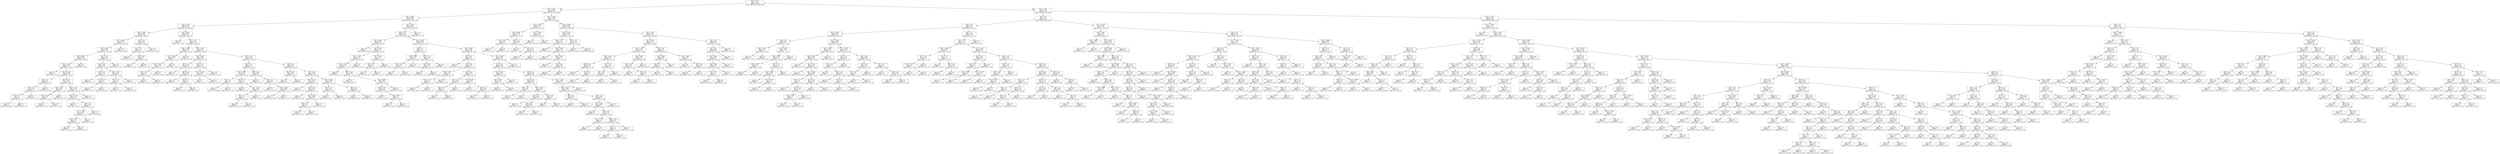 digraph Tree {
node [shape=box] ;
0 [label="X[2] <= 9.522\ngini = 0.767\nsamples = 1080\nvalue = [94, 159, 345, 276, 206]"] ;
1 [label="X[1] <= 7.027\ngini = 0.684\nsamples = 445\nvalue = [16, 24, 67, 178, 160]"] ;
0 -> 1 [labeldistance=2.5, labelangle=45, headlabel="True"] ;
2 [label="X[4] <= 0.846\ngini = 0.669\nsamples = 260\nvalue = [15, 22, 58, 131, 34]"] ;
1 -> 2 ;
3 [label="X[2] <= 3.746\ngini = 0.547\nsamples = 164\nvalue = [8, 7, 16, 105, 28]"] ;
2 -> 3 ;
4 [label="X[4] <= 0.468\ngini = 0.418\nsamples = 93\nvalue = [2, 0, 3, 68, 20]"] ;
3 -> 4 ;
5 [label="X[1] <= 6.418\ngini = 0.477\nsamples = 72\nvalue = [2, 0, 2, 48, 20]"] ;
4 -> 5 ;
6 [label="X[1] <= 6.162\ngini = 0.543\nsamples = 56\nvalue = [2, 0, 2, 32, 20]"] ;
5 -> 6 ;
7 [label="X[4] <= 0.442\ngini = 0.456\nsamples = 40\nvalue = [2, 0, 1, 28, 9]"] ;
6 -> 7 ;
8 [label="X[4] <= 0.207\ngini = 0.397\nsamples = 37\nvalue = [2, 0, 1, 28, 6]"] ;
7 -> 8 ;
9 [label="gini = 0.0\nsamples = 2\nvalue = [0, 0, 0, 0, 2]"] ;
8 -> 9 ;
10 [label="X[1] <= 4.916\ngini = 0.343\nsamples = 35\nvalue = [2, 0, 1, 28, 4]"] ;
8 -> 10 ;
11 [label="X[0] <= 7.0\ngini = 0.611\nsamples = 6\nvalue = [2, 0, 0, 3, 1]"] ;
10 -> 11 ;
12 [label="X[0] <= 2.0\ngini = 0.375\nsamples = 4\nvalue = [0, 0, 0, 3, 1]"] ;
11 -> 12 ;
13 [label="X[0] <= 0.75\ngini = 0.5\nsamples = 2\nvalue = [0, 0, 0, 1, 1]"] ;
12 -> 13 ;
14 [label="gini = 0.0\nsamples = 1\nvalue = [0, 0, 0, 1, 0]"] ;
13 -> 14 ;
15 [label="gini = 0.0\nsamples = 1\nvalue = [0, 0, 0, 0, 1]"] ;
13 -> 15 ;
16 [label="gini = 0.0\nsamples = 2\nvalue = [0, 0, 0, 2, 0]"] ;
12 -> 16 ;
17 [label="gini = 0.0\nsamples = 2\nvalue = [2, 0, 0, 0, 0]"] ;
11 -> 17 ;
18 [label="X[0] <= 0.75\ngini = 0.245\nsamples = 29\nvalue = [0, 0, 1, 25, 3]"] ;
10 -> 18 ;
19 [label="X[4] <= 0.222\ngini = 0.56\nsamples = 5\nvalue = [0, 0, 1, 3, 1]"] ;
18 -> 19 ;
20 [label="X[4] <= 0.214\ngini = 0.5\nsamples = 2\nvalue = [0, 0, 1, 0, 1]"] ;
19 -> 20 ;
21 [label="gini = 0.0\nsamples = 1\nvalue = [0, 0, 0, 0, 1]"] ;
20 -> 21 ;
22 [label="gini = 0.0\nsamples = 1\nvalue = [0, 0, 1, 0, 0]"] ;
20 -> 22 ;
23 [label="gini = 0.0\nsamples = 3\nvalue = [0, 0, 0, 3, 0]"] ;
19 -> 23 ;
24 [label="X[1] <= 5.792\ngini = 0.153\nsamples = 24\nvalue = [0, 0, 0, 22, 2]"] ;
18 -> 24 ;
25 [label="X[4] <= 0.222\ngini = 0.26\nsamples = 13\nvalue = [0, 0, 0, 11, 2]"] ;
24 -> 25 ;
26 [label="gini = 0.0\nsamples = 1\nvalue = [0, 0, 0, 0, 1]"] ;
25 -> 26 ;
27 [label="X[0] <= 1.5\ngini = 0.153\nsamples = 12\nvalue = [0, 0, 0, 11, 1]"] ;
25 -> 27 ;
28 [label="X[2] <= 2.596\ngini = 0.444\nsamples = 3\nvalue = [0, 0, 0, 2, 1]"] ;
27 -> 28 ;
29 [label="X[4] <= 0.231\ngini = 0.5\nsamples = 2\nvalue = [0, 0, 0, 1, 1]"] ;
28 -> 29 ;
30 [label="gini = 0.0\nsamples = 1\nvalue = [0, 0, 0, 1, 0]"] ;
29 -> 30 ;
31 [label="gini = 0.0\nsamples = 1\nvalue = [0, 0, 0, 0, 1]"] ;
29 -> 31 ;
32 [label="gini = 0.0\nsamples = 1\nvalue = [0, 0, 0, 1, 0]"] ;
28 -> 32 ;
33 [label="gini = 0.0\nsamples = 9\nvalue = [0, 0, 0, 9, 0]"] ;
27 -> 33 ;
34 [label="gini = 0.0\nsamples = 11\nvalue = [0, 0, 0, 11, 0]"] ;
24 -> 34 ;
35 [label="gini = 0.0\nsamples = 3\nvalue = [0, 0, 0, 0, 3]"] ;
7 -> 35 ;
36 [label="X[0] <= 3.5\ngini = 0.461\nsamples = 16\nvalue = [0, 0, 1, 4, 11]"] ;
6 -> 36 ;
37 [label="X[4] <= 0.254\ngini = 0.58\nsamples = 10\nvalue = [0, 0, 1, 4, 5]"] ;
36 -> 37 ;
38 [label="X[0] <= 2.5\ngini = 0.278\nsamples = 6\nvalue = [0, 0, 0, 1, 5]"] ;
37 -> 38 ;
39 [label="gini = 0.0\nsamples = 4\nvalue = [0, 0, 0, 0, 4]"] ;
38 -> 39 ;
40 [label="X[4] <= 0.221\ngini = 0.5\nsamples = 2\nvalue = [0, 0, 0, 1, 1]"] ;
38 -> 40 ;
41 [label="gini = 0.0\nsamples = 1\nvalue = [0, 0, 0, 1, 0]"] ;
40 -> 41 ;
42 [label="gini = 0.0\nsamples = 1\nvalue = [0, 0, 0, 0, 1]"] ;
40 -> 42 ;
43 [label="X[4] <= 0.36\ngini = 0.375\nsamples = 4\nvalue = [0, 0, 1, 3, 0]"] ;
37 -> 43 ;
44 [label="X[0] <= 1.25\ngini = 0.5\nsamples = 2\nvalue = [0, 0, 1, 1, 0]"] ;
43 -> 44 ;
45 [label="gini = 0.0\nsamples = 1\nvalue = [0, 0, 1, 0, 0]"] ;
44 -> 45 ;
46 [label="gini = 0.0\nsamples = 1\nvalue = [0, 0, 0, 1, 0]"] ;
44 -> 46 ;
47 [label="gini = 0.0\nsamples = 2\nvalue = [0, 0, 0, 2, 0]"] ;
43 -> 47 ;
48 [label="gini = 0.0\nsamples = 6\nvalue = [0, 0, 0, 0, 6]"] ;
36 -> 48 ;
49 [label="gini = 0.0\nsamples = 16\nvalue = [0, 0, 0, 16, 0]"] ;
5 -> 49 ;
50 [label="X[0] <= 2.5\ngini = 0.091\nsamples = 21\nvalue = [0, 0, 1, 20, 0]"] ;
4 -> 50 ;
51 [label="X[0] <= 1.5\ngini = 0.32\nsamples = 5\nvalue = [0, 0, 1, 4, 0]"] ;
50 -> 51 ;
52 [label="gini = 0.0\nsamples = 3\nvalue = [0, 0, 0, 3, 0]"] ;
51 -> 52 ;
53 [label="X[4] <= 0.682\ngini = 0.5\nsamples = 2\nvalue = [0, 0, 1, 1, 0]"] ;
51 -> 53 ;
54 [label="gini = 0.0\nsamples = 1\nvalue = [0, 0, 1, 0, 0]"] ;
53 -> 54 ;
55 [label="gini = 0.0\nsamples = 1\nvalue = [0, 0, 0, 1, 0]"] ;
53 -> 55 ;
56 [label="gini = 0.0\nsamples = 16\nvalue = [0, 0, 0, 16, 0]"] ;
50 -> 56 ;
57 [label="X[4] <= 0.347\ngini = 0.665\nsamples = 71\nvalue = [6, 7, 13, 37, 8]"] ;
3 -> 57 ;
58 [label="gini = 0.0\nsamples = 3\nvalue = [0, 0, 3, 0, 0]"] ;
57 -> 58 ;
59 [label="X[0] <= 0.75\ngini = 0.65\nsamples = 68\nvalue = [6, 7, 10, 37, 8]"] ;
57 -> 59 ;
60 [label="X[4] <= 0.801\ngini = 0.568\nsamples = 9\nvalue = [0, 5, 1, 3, 0]"] ;
59 -> 60 ;
61 [label="X[1] <= 6.418\ngini = 0.449\nsamples = 7\nvalue = [0, 5, 1, 1, 0]"] ;
60 -> 61 ;
62 [label="X[4] <= 0.421\ngini = 0.278\nsamples = 6\nvalue = [0, 5, 0, 1, 0]"] ;
61 -> 62 ;
63 [label="X[4] <= 0.41\ngini = 0.5\nsamples = 2\nvalue = [0, 1, 0, 1, 0]"] ;
62 -> 63 ;
64 [label="gini = 0.0\nsamples = 1\nvalue = [0, 1, 0, 0, 0]"] ;
63 -> 64 ;
65 [label="gini = 0.0\nsamples = 1\nvalue = [0, 0, 0, 1, 0]"] ;
63 -> 65 ;
66 [label="gini = 0.0\nsamples = 4\nvalue = [0, 4, 0, 0, 0]"] ;
62 -> 66 ;
67 [label="gini = 0.0\nsamples = 1\nvalue = [0, 0, 1, 0, 0]"] ;
61 -> 67 ;
68 [label="gini = 0.0\nsamples = 2\nvalue = [0, 0, 0, 2, 0]"] ;
60 -> 68 ;
69 [label="X[4] <= 0.43\ngini = 0.615\nsamples = 59\nvalue = [6, 2, 9, 34, 8]"] ;
59 -> 69 ;
70 [label="X[4] <= 0.394\ngini = 0.265\nsamples = 20\nvalue = [1, 0, 0, 17, 2]"] ;
69 -> 70 ;
71 [label="X[0] <= 3.5\ngini = 0.444\nsamples = 6\nvalue = [0, 0, 0, 4, 2]"] ;
70 -> 71 ;
72 [label="gini = 0.0\nsamples = 3\nvalue = [0, 0, 0, 3, 0]"] ;
71 -> 72 ;
73 [label="X[0] <= 4.5\ngini = 0.444\nsamples = 3\nvalue = [0, 0, 0, 1, 2]"] ;
71 -> 73 ;
74 [label="gini = 0.0\nsamples = 1\nvalue = [0, 0, 0, 0, 1]"] ;
73 -> 74 ;
75 [label="X[0] <= 7.0\ngini = 0.5\nsamples = 2\nvalue = [0, 0, 0, 1, 1]"] ;
73 -> 75 ;
76 [label="gini = 0.0\nsamples = 1\nvalue = [0, 0, 0, 1, 0]"] ;
75 -> 76 ;
77 [label="gini = 0.0\nsamples = 1\nvalue = [0, 0, 0, 0, 1]"] ;
75 -> 77 ;
78 [label="X[0] <= 1.5\ngini = 0.133\nsamples = 14\nvalue = [1, 0, 0, 13, 0]"] ;
70 -> 78 ;
79 [label="X[1] <= 6.139\ngini = 0.444\nsamples = 3\nvalue = [1, 0, 0, 2, 0]"] ;
78 -> 79 ;
80 [label="gini = 0.0\nsamples = 1\nvalue = [1, 0, 0, 0, 0]"] ;
79 -> 80 ;
81 [label="gini = 0.0\nsamples = 2\nvalue = [0, 0, 0, 2, 0]"] ;
79 -> 81 ;
82 [label="gini = 0.0\nsamples = 11\nvalue = [0, 0, 0, 11, 0]"] ;
78 -> 82 ;
83 [label="X[1] <= 5.613\ngini = 0.714\nsamples = 39\nvalue = [5, 2, 9, 17, 6]"] ;
69 -> 83 ;
84 [label="X[0] <= 2.5\ngini = 0.773\nsamples = 15\nvalue = [3, 2, 5, 3, 2]"] ;
83 -> 84 ;
85 [label="X[4] <= 0.444\ngini = 0.611\nsamples = 6\nvalue = [1, 2, 0, 3, 0]"] ;
84 -> 85 ;
86 [label="X[0] <= 1.5\ngini = 0.5\nsamples = 2\nvalue = [1, 0, 0, 1, 0]"] ;
85 -> 86 ;
87 [label="gini = 0.0\nsamples = 1\nvalue = [1, 0, 0, 0, 0]"] ;
86 -> 87 ;
88 [label="gini = 0.0\nsamples = 1\nvalue = [0, 0, 0, 1, 0]"] ;
86 -> 88 ;
89 [label="X[2] <= 4.277\ngini = 0.5\nsamples = 4\nvalue = [0, 2, 0, 2, 0]"] ;
85 -> 89 ;
90 [label="gini = 0.0\nsamples = 1\nvalue = [0, 0, 0, 1, 0]"] ;
89 -> 90 ;
91 [label="X[1] <= 5.241\ngini = 0.444\nsamples = 3\nvalue = [0, 2, 0, 1, 0]"] ;
89 -> 91 ;
92 [label="X[0] <= 1.5\ngini = 0.5\nsamples = 2\nvalue = [0, 1, 0, 1, 0]"] ;
91 -> 92 ;
93 [label="gini = 0.0\nsamples = 1\nvalue = [0, 0, 0, 1, 0]"] ;
92 -> 93 ;
94 [label="gini = 0.0\nsamples = 1\nvalue = [0, 1, 0, 0, 0]"] ;
92 -> 94 ;
95 [label="gini = 0.0\nsamples = 1\nvalue = [0, 1, 0, 0, 0]"] ;
91 -> 95 ;
96 [label="X[0] <= 4.5\ngini = 0.593\nsamples = 9\nvalue = [2, 0, 5, 0, 2]"] ;
84 -> 96 ;
97 [label="gini = 0.0\nsamples = 4\nvalue = [0, 0, 4, 0, 0]"] ;
96 -> 97 ;
98 [label="X[0] <= 5.5\ngini = 0.64\nsamples = 5\nvalue = [2, 0, 1, 0, 2]"] ;
96 -> 98 ;
99 [label="gini = 0.0\nsamples = 2\nvalue = [2, 0, 0, 0, 0]"] ;
98 -> 99 ;
100 [label="X[4] <= 0.583\ngini = 0.444\nsamples = 3\nvalue = [0, 0, 1, 0, 2]"] ;
98 -> 100 ;
101 [label="gini = 0.0\nsamples = 1\nvalue = [0, 0, 1, 0, 0]"] ;
100 -> 101 ;
102 [label="gini = 0.0\nsamples = 2\nvalue = [0, 0, 0, 0, 2]"] ;
100 -> 102 ;
103 [label="X[0] <= 1.5\ngini = 0.597\nsamples = 24\nvalue = [2, 0, 4, 14, 4]"] ;
83 -> 103 ;
104 [label="X[4] <= 0.778\ngini = 0.444\nsamples = 3\nvalue = [1, 0, 2, 0, 0]"] ;
103 -> 104 ;
105 [label="gini = 0.0\nsamples = 2\nvalue = [0, 0, 2, 0, 0]"] ;
104 -> 105 ;
106 [label="gini = 0.0\nsamples = 1\nvalue = [1, 0, 0, 0, 0]"] ;
104 -> 106 ;
107 [label="X[2] <= 4.21\ngini = 0.508\nsamples = 21\nvalue = [1, 0, 2, 14, 4]"] ;
103 -> 107 ;
108 [label="X[4] <= 0.723\ngini = 0.611\nsamples = 6\nvalue = [1, 0, 0, 2, 3]"] ;
107 -> 108 ;
109 [label="gini = 0.0\nsamples = 2\nvalue = [0, 0, 0, 0, 2]"] ;
108 -> 109 ;
110 [label="X[0] <= 2.5\ngini = 0.625\nsamples = 4\nvalue = [1, 0, 0, 2, 1]"] ;
108 -> 110 ;
111 [label="gini = 0.0\nsamples = 1\nvalue = [0, 0, 0, 0, 1]"] ;
110 -> 111 ;
112 [label="X[1] <= 5.981\ngini = 0.444\nsamples = 3\nvalue = [1, 0, 0, 2, 0]"] ;
110 -> 112 ;
113 [label="X[0] <= 3.5\ngini = 0.5\nsamples = 2\nvalue = [1, 0, 0, 1, 0]"] ;
112 -> 113 ;
114 [label="gini = 0.0\nsamples = 1\nvalue = [0, 0, 0, 1, 0]"] ;
113 -> 114 ;
115 [label="gini = 0.0\nsamples = 1\nvalue = [1, 0, 0, 0, 0]"] ;
113 -> 115 ;
116 [label="gini = 0.0\nsamples = 1\nvalue = [0, 0, 0, 1, 0]"] ;
112 -> 116 ;
117 [label="X[4] <= 0.834\ngini = 0.338\nsamples = 15\nvalue = [0, 0, 2, 12, 1]"] ;
107 -> 117 ;
118 [label="X[0] <= 2.5\ngini = 0.18\nsamples = 10\nvalue = [0, 0, 0, 9, 1]"] ;
117 -> 118 ;
119 [label="gini = 0.0\nsamples = 1\nvalue = [0, 0, 0, 0, 1]"] ;
118 -> 119 ;
120 [label="gini = 0.0\nsamples = 9\nvalue = [0, 0, 0, 9, 0]"] ;
118 -> 120 ;
121 [label="X[0] <= 5.5\ngini = 0.48\nsamples = 5\nvalue = [0, 0, 2, 3, 0]"] ;
117 -> 121 ;
122 [label="gini = 0.0\nsamples = 3\nvalue = [0, 0, 0, 3, 0]"] ;
121 -> 122 ;
123 [label="gini = 0.0\nsamples = 2\nvalue = [0, 0, 2, 0, 0]"] ;
121 -> 123 ;
124 [label="X[2] <= 8.821\ngini = 0.702\nsamples = 96\nvalue = [7, 15, 42, 26, 6]"] ;
2 -> 124 ;
125 [label="X[0] <= 1.5\ngini = 0.693\nsamples = 89\nvalue = [7, 15, 42, 19, 6]"] ;
124 -> 125 ;
126 [label="X[4] <= 0.919\ngini = 0.687\nsamples = 19\nvalue = [6, 2, 3, 8, 0]"] ;
125 -> 126 ;
127 [label="gini = 0.0\nsamples = 4\nvalue = [0, 0, 0, 4, 0]"] ;
126 -> 127 ;
128 [label="X[4] <= 0.942\ngini = 0.711\nsamples = 15\nvalue = [6, 2, 3, 4, 0]"] ;
126 -> 128 ;
129 [label="X[2] <= 7.566\ngini = 0.612\nsamples = 11\nvalue = [6, 1, 3, 1, 0]"] ;
128 -> 129 ;
130 [label="X[1] <= 5.241\ngini = 0.519\nsamples = 9\nvalue = [6, 1, 1, 1, 0]"] ;
129 -> 130 ;
131 [label="gini = 0.0\nsamples = 1\nvalue = [0, 0, 0, 1, 0]"] ;
130 -> 131 ;
132 [label="X[0] <= 0.75\ngini = 0.406\nsamples = 8\nvalue = [6, 1, 1, 0, 0]"] ;
130 -> 132 ;
133 [label="gini = 0.0\nsamples = 4\nvalue = [4, 0, 0, 0, 0]"] ;
132 -> 133 ;
134 [label="X[4] <= 0.941\ngini = 0.625\nsamples = 4\nvalue = [2, 1, 1, 0, 0]"] ;
132 -> 134 ;
135 [label="X[4] <= 0.93\ngini = 0.444\nsamples = 3\nvalue = [2, 1, 0, 0, 0]"] ;
134 -> 135 ;
136 [label="gini = 0.0\nsamples = 1\nvalue = [1, 0, 0, 0, 0]"] ;
135 -> 136 ;
137 [label="X[4] <= 0.937\ngini = 0.5\nsamples = 2\nvalue = [1, 1, 0, 0, 0]"] ;
135 -> 137 ;
138 [label="gini = 0.0\nsamples = 1\nvalue = [0, 1, 0, 0, 0]"] ;
137 -> 138 ;
139 [label="gini = 0.0\nsamples = 1\nvalue = [1, 0, 0, 0, 0]"] ;
137 -> 139 ;
140 [label="gini = 0.0\nsamples = 1\nvalue = [0, 0, 1, 0, 0]"] ;
134 -> 140 ;
141 [label="gini = 0.0\nsamples = 2\nvalue = [0, 0, 2, 0, 0]"] ;
129 -> 141 ;
142 [label="X[1] <= 5.613\ngini = 0.375\nsamples = 4\nvalue = [0, 1, 0, 3, 0]"] ;
128 -> 142 ;
143 [label="X[0] <= 0.75\ngini = 0.5\nsamples = 2\nvalue = [0, 1, 0, 1, 0]"] ;
142 -> 143 ;
144 [label="gini = 0.0\nsamples = 1\nvalue = [0, 0, 0, 1, 0]"] ;
143 -> 144 ;
145 [label="gini = 0.0\nsamples = 1\nvalue = [0, 1, 0, 0, 0]"] ;
143 -> 145 ;
146 [label="gini = 0.0\nsamples = 2\nvalue = [0, 0, 0, 2, 0]"] ;
142 -> 146 ;
147 [label="X[1] <= 5.266\ngini = 0.623\nsamples = 70\nvalue = [1, 13, 39, 11, 6]"] ;
125 -> 147 ;
148 [label="X[0] <= 5.5\ngini = 0.7\nsamples = 10\nvalue = [1, 3, 2, 4, 0]"] ;
147 -> 148 ;
149 [label="X[1] <= 4.916\ngini = 0.32\nsamples = 5\nvalue = [1, 0, 0, 4, 0]"] ;
148 -> 149 ;
150 [label="X[4] <= 0.94\ngini = 0.5\nsamples = 2\nvalue = [1, 0, 0, 1, 0]"] ;
149 -> 150 ;
151 [label="gini = 0.0\nsamples = 1\nvalue = [0, 0, 0, 1, 0]"] ;
150 -> 151 ;
152 [label="gini = 0.0\nsamples = 1\nvalue = [1, 0, 0, 0, 0]"] ;
150 -> 152 ;
153 [label="gini = 0.0\nsamples = 3\nvalue = [0, 0, 0, 3, 0]"] ;
149 -> 153 ;
154 [label="X[2] <= 7.714\ngini = 0.48\nsamples = 5\nvalue = [0, 3, 2, 0, 0]"] ;
148 -> 154 ;
155 [label="X[4] <= 0.87\ngini = 0.375\nsamples = 4\nvalue = [0, 3, 1, 0, 0]"] ;
154 -> 155 ;
156 [label="gini = 0.0\nsamples = 1\nvalue = [0, 0, 1, 0, 0]"] ;
155 -> 156 ;
157 [label="gini = 0.0\nsamples = 3\nvalue = [0, 3, 0, 0, 0]"] ;
155 -> 157 ;
158 [label="gini = 0.0\nsamples = 1\nvalue = [0, 0, 1, 0, 0]"] ;
154 -> 158 ;
159 [label="X[4] <= 0.928\ngini = 0.568\nsamples = 60\nvalue = [0, 10, 37, 7, 6]"] ;
147 -> 159 ;
160 [label="X[0] <= 2.5\ngini = 0.68\nsamples = 16\nvalue = [0, 3, 6, 6, 1]"] ;
159 -> 160 ;
161 [label="gini = 0.0\nsamples = 3\nvalue = [0, 0, 0, 3, 0]"] ;
160 -> 161 ;
162 [label="X[0] <= 5.5\ngini = 0.675\nsamples = 13\nvalue = [0, 3, 6, 3, 1]"] ;
160 -> 162 ;
163 [label="X[4] <= 0.884\ngini = 0.32\nsamples = 5\nvalue = [0, 0, 4, 1, 0]"] ;
162 -> 163 ;
164 [label="X[2] <= 7.781\ngini = 0.5\nsamples = 2\nvalue = [0, 0, 1, 1, 0]"] ;
163 -> 164 ;
165 [label="gini = 0.0\nsamples = 1\nvalue = [0, 0, 1, 0, 0]"] ;
164 -> 165 ;
166 [label="gini = 0.0\nsamples = 1\nvalue = [0, 0, 0, 1, 0]"] ;
164 -> 166 ;
167 [label="gini = 0.0\nsamples = 3\nvalue = [0, 0, 3, 0, 0]"] ;
163 -> 167 ;
168 [label="X[4] <= 0.9\ngini = 0.719\nsamples = 8\nvalue = [0, 3, 2, 2, 1]"] ;
162 -> 168 ;
169 [label="X[0] <= 7.5\ngini = 0.625\nsamples = 4\nvalue = [0, 1, 2, 0, 1]"] ;
168 -> 169 ;
170 [label="X[0] <= 6.5\ngini = 0.5\nsamples = 2\nvalue = [0, 1, 0, 0, 1]"] ;
169 -> 170 ;
171 [label="gini = 0.0\nsamples = 1\nvalue = [0, 1, 0, 0, 0]"] ;
170 -> 171 ;
172 [label="gini = 0.0\nsamples = 1\nvalue = [0, 0, 0, 0, 1]"] ;
170 -> 172 ;
173 [label="gini = 0.0\nsamples = 2\nvalue = [0, 0, 2, 0, 0]"] ;
169 -> 173 ;
174 [label="X[2] <= 6.806\ngini = 0.5\nsamples = 4\nvalue = [0, 2, 0, 2, 0]"] ;
168 -> 174 ;
175 [label="gini = 0.0\nsamples = 1\nvalue = [0, 0, 0, 1, 0]"] ;
174 -> 175 ;
176 [label="X[0] <= 7.0\ngini = 0.444\nsamples = 3\nvalue = [0, 2, 0, 1, 0]"] ;
174 -> 176 ;
177 [label="gini = 0.0\nsamples = 1\nvalue = [0, 0, 0, 1, 0]"] ;
176 -> 177 ;
178 [label="gini = 0.0\nsamples = 2\nvalue = [0, 2, 0, 0, 0]"] ;
176 -> 178 ;
179 [label="X[1] <= 6.306\ngini = 0.465\nsamples = 44\nvalue = [0, 7, 31, 1, 5]"] ;
159 -> 179 ;
180 [label="X[0] <= 2.5\ngini = 0.564\nsamples = 33\nvalue = [0, 7, 20, 1, 5]"] ;
179 -> 180 ;
181 [label="X[1] <= 6.139\ngini = 0.48\nsamples = 5\nvalue = [0, 3, 2, 0, 0]"] ;
180 -> 181 ;
182 [label="X[4] <= 0.955\ngini = 0.375\nsamples = 4\nvalue = [0, 3, 1, 0, 0]"] ;
181 -> 182 ;
183 [label="gini = 0.0\nsamples = 3\nvalue = [0, 3, 0, 0, 0]"] ;
182 -> 183 ;
184 [label="gini = 0.0\nsamples = 1\nvalue = [0, 0, 1, 0, 0]"] ;
182 -> 184 ;
185 [label="gini = 0.0\nsamples = 1\nvalue = [0, 0, 1, 0, 0]"] ;
181 -> 185 ;
186 [label="X[0] <= 5.5\ngini = 0.533\nsamples = 28\nvalue = [0, 4, 18, 1, 5]"] ;
180 -> 186 ;
187 [label="X[4] <= 0.93\ngini = 0.391\nsamples = 13\nvalue = [0, 1, 10, 1, 1]"] ;
186 -> 187 ;
188 [label="X[0] <= 3.5\ngini = 0.5\nsamples = 2\nvalue = [0, 0, 1, 0, 1]"] ;
187 -> 188 ;
189 [label="gini = 0.0\nsamples = 1\nvalue = [0, 0, 1, 0, 0]"] ;
188 -> 189 ;
190 [label="gini = 0.0\nsamples = 1\nvalue = [0, 0, 0, 0, 1]"] ;
188 -> 190 ;
191 [label="X[4] <= 0.957\ngini = 0.314\nsamples = 11\nvalue = [0, 1, 9, 1, 0]"] ;
187 -> 191 ;
192 [label="X[3] <= 3.0\ngini = 0.198\nsamples = 9\nvalue = [0, 1, 8, 0, 0]"] ;
191 -> 192 ;
193 [label="gini = 0.0\nsamples = 6\nvalue = [0, 0, 6, 0, 0]"] ;
192 -> 193 ;
194 [label="X[0] <= 3.5\ngini = 0.444\nsamples = 3\nvalue = [0, 1, 2, 0, 0]"] ;
192 -> 194 ;
195 [label="gini = 0.0\nsamples = 1\nvalue = [0, 1, 0, 0, 0]"] ;
194 -> 195 ;
196 [label="gini = 0.0\nsamples = 2\nvalue = [0, 0, 2, 0, 0]"] ;
194 -> 196 ;
197 [label="X[0] <= 3.5\ngini = 0.5\nsamples = 2\nvalue = [0, 0, 1, 1, 0]"] ;
191 -> 197 ;
198 [label="gini = 0.0\nsamples = 1\nvalue = [0, 0, 0, 1, 0]"] ;
197 -> 198 ;
199 [label="gini = 0.0\nsamples = 1\nvalue = [0, 0, 1, 0, 0]"] ;
197 -> 199 ;
200 [label="X[2] <= 7.566\ngini = 0.604\nsamples = 15\nvalue = [0, 3, 8, 0, 4]"] ;
186 -> 200 ;
201 [label="X[4] <= 0.935\ngini = 0.639\nsamples = 13\nvalue = [0, 3, 6, 0, 4]"] ;
200 -> 201 ;
202 [label="X[0] <= 7.5\ngini = 0.375\nsamples = 4\nvalue = [0, 1, 3, 0, 0]"] ;
201 -> 202 ;
203 [label="gini = 0.0\nsamples = 1\nvalue = [0, 1, 0, 0, 0]"] ;
202 -> 203 ;
204 [label="gini = 0.0\nsamples = 3\nvalue = [0, 0, 3, 0, 0]"] ;
202 -> 204 ;
205 [label="X[0] <= 8.5\ngini = 0.642\nsamples = 9\nvalue = [0, 2, 3, 0, 4]"] ;
201 -> 205 ;
206 [label="X[4] <= 0.937\ngini = 0.653\nsamples = 7\nvalue = [0, 2, 3, 0, 2]"] ;
205 -> 206 ;
207 [label="gini = 0.0\nsamples = 2\nvalue = [0, 0, 0, 0, 2]"] ;
206 -> 207 ;
208 [label="X[0] <= 6.5\ngini = 0.48\nsamples = 5\nvalue = [0, 2, 3, 0, 0]"] ;
206 -> 208 ;
209 [label="X[1] <= 5.792\ngini = 0.5\nsamples = 2\nvalue = [0, 1, 1, 0, 0]"] ;
208 -> 209 ;
210 [label="gini = 0.0\nsamples = 1\nvalue = [0, 1, 0, 0, 0]"] ;
209 -> 210 ;
211 [label="gini = 0.0\nsamples = 1\nvalue = [0, 0, 1, 0, 0]"] ;
209 -> 211 ;
212 [label="X[4] <= 0.94\ngini = 0.444\nsamples = 3\nvalue = [0, 1, 2, 0, 0]"] ;
208 -> 212 ;
213 [label="X[0] <= 7.5\ngini = 0.5\nsamples = 2\nvalue = [0, 1, 1, 0, 0]"] ;
212 -> 213 ;
214 [label="gini = 0.0\nsamples = 1\nvalue = [0, 0, 1, 0, 0]"] ;
213 -> 214 ;
215 [label="gini = 0.0\nsamples = 1\nvalue = [0, 1, 0, 0, 0]"] ;
213 -> 215 ;
216 [label="gini = 0.0\nsamples = 1\nvalue = [0, 0, 1, 0, 0]"] ;
212 -> 216 ;
217 [label="gini = 0.0\nsamples = 2\nvalue = [0, 0, 0, 0, 2]"] ;
205 -> 217 ;
218 [label="gini = 0.0\nsamples = 2\nvalue = [0, 0, 2, 0, 0]"] ;
200 -> 218 ;
219 [label="gini = 0.0\nsamples = 11\nvalue = [0, 0, 11, 0, 0]"] ;
179 -> 219 ;
220 [label="gini = 0.0\nsamples = 7\nvalue = [0, 0, 0, 7, 0]"] ;
124 -> 220 ;
221 [label="X[4] <= 0.029\ngini = 0.469\nsamples = 185\nvalue = [1, 2, 9, 47, 126]"] ;
1 -> 221 ;
222 [label="X[2] <= 2.138\ngini = 0.437\nsamples = 37\nvalue = [0, 1, 5, 27, 4]"] ;
221 -> 222 ;
223 [label="X[4] <= 0.008\ngini = 0.678\nsamples = 11\nvalue = [0, 1, 5, 2, 3]"] ;
222 -> 223 ;
224 [label="X[4] <= 0.007\ngini = 0.5\nsamples = 4\nvalue = [0, 0, 0, 2, 2]"] ;
223 -> 224 ;
225 [label="gini = 0.0\nsamples = 2\nvalue = [0, 0, 0, 0, 2]"] ;
224 -> 225 ;
226 [label="gini = 0.0\nsamples = 2\nvalue = [0, 0, 0, 2, 0]"] ;
224 -> 226 ;
227 [label="X[0] <= 1.5\ngini = 0.449\nsamples = 7\nvalue = [0, 1, 5, 0, 1]"] ;
223 -> 227 ;
228 [label="gini = 0.0\nsamples = 1\nvalue = [0, 1, 0, 0, 0]"] ;
227 -> 228 ;
229 [label="X[0] <= 4.5\ngini = 0.278\nsamples = 6\nvalue = [0, 0, 5, 0, 1]"] ;
227 -> 229 ;
230 [label="gini = 0.0\nsamples = 5\nvalue = [0, 0, 5, 0, 0]"] ;
229 -> 230 ;
231 [label="gini = 0.0\nsamples = 1\nvalue = [0, 0, 0, 0, 1]"] ;
229 -> 231 ;
232 [label="X[2] <= 2.852\ngini = 0.074\nsamples = 26\nvalue = [0, 0, 0, 25, 1]"] ;
222 -> 232 ;
233 [label="gini = 0.0\nsamples = 25\nvalue = [0, 0, 0, 25, 0]"] ;
232 -> 233 ;
234 [label="gini = 0.0\nsamples = 1\nvalue = [0, 0, 0, 0, 1]"] ;
232 -> 234 ;
235 [label="X[2] <= 4.938\ngini = 0.301\nsamples = 148\nvalue = [1, 1, 4, 20, 122]"] ;
221 -> 235 ;
236 [label="X[2] <= 4.336\ngini = 0.562\nsamples = 30\nvalue = [0, 1, 2, 10, 17]"] ;
235 -> 236 ;
237 [label="X[0] <= 0.75\ngini = 0.36\nsamples = 19\nvalue = [0, 1, 2, 1, 15]"] ;
236 -> 237 ;
238 [label="gini = 0.0\nsamples = 1\nvalue = [0, 0, 0, 1, 0]"] ;
237 -> 238 ;
239 [label="X[2] <= 3.636\ngini = 0.29\nsamples = 18\nvalue = [0, 1, 2, 0, 15]"] ;
237 -> 239 ;
240 [label="gini = 0.0\nsamples = 11\nvalue = [0, 0, 0, 0, 11]"] ;
239 -> 240 ;
241 [label="X[4] <= 0.043\ngini = 0.571\nsamples = 7\nvalue = [0, 1, 2, 0, 4]"] ;
239 -> 241 ;
242 [label="gini = 0.0\nsamples = 4\nvalue = [0, 0, 0, 0, 4]"] ;
241 -> 242 ;
243 [label="X[0] <= 4.5\ngini = 0.444\nsamples = 3\nvalue = [0, 1, 2, 0, 0]"] ;
241 -> 243 ;
244 [label="gini = 0.0\nsamples = 2\nvalue = [0, 0, 2, 0, 0]"] ;
243 -> 244 ;
245 [label="gini = 0.0\nsamples = 1\nvalue = [0, 1, 0, 0, 0]"] ;
243 -> 245 ;
246 [label="X[0] <= 2.75\ngini = 0.298\nsamples = 11\nvalue = [0, 0, 0, 9, 2]"] ;
236 -> 246 ;
247 [label="gini = 0.0\nsamples = 2\nvalue = [0, 0, 0, 0, 2]"] ;
246 -> 247 ;
248 [label="gini = 0.0\nsamples = 9\nvalue = [0, 0, 0, 9, 0]"] ;
246 -> 248 ;
249 [label="X[2] <= 7.129\ngini = 0.201\nsamples = 118\nvalue = [1, 0, 2, 10, 105]"] ;
235 -> 249 ;
250 [label="X[2] <= 6.873\ngini = 0.313\nsamples = 54\nvalue = [0, 0, 2, 8, 44]"] ;
249 -> 250 ;
251 [label="X[1] <= 7.85\ngini = 0.237\nsamples = 38\nvalue = [0, 0, 2, 3, 33]"] ;
250 -> 251 ;
252 [label="X[4] <= 0.153\ngini = 0.529\nsamples = 11\nvalue = [0, 0, 2, 2, 7]"] ;
251 -> 252 ;
253 [label="X[0] <= 3.0\ngini = 0.444\nsamples = 3\nvalue = [0, 0, 2, 1, 0]"] ;
252 -> 253 ;
254 [label="gini = 0.0\nsamples = 1\nvalue = [0, 0, 1, 0, 0]"] ;
253 -> 254 ;
255 [label="X[0] <= 6.5\ngini = 0.5\nsamples = 2\nvalue = [0, 0, 1, 1, 0]"] ;
253 -> 255 ;
256 [label="gini = 0.0\nsamples = 1\nvalue = [0, 0, 0, 1, 0]"] ;
255 -> 256 ;
257 [label="gini = 0.0\nsamples = 1\nvalue = [0, 0, 1, 0, 0]"] ;
255 -> 257 ;
258 [label="X[0] <= 4.0\ngini = 0.219\nsamples = 8\nvalue = [0, 0, 0, 1, 7]"] ;
252 -> 258 ;
259 [label="X[0] <= 2.0\ngini = 0.444\nsamples = 3\nvalue = [0, 0, 0, 1, 2]"] ;
258 -> 259 ;
260 [label="gini = 0.0\nsamples = 2\nvalue = [0, 0, 0, 0, 2]"] ;
259 -> 260 ;
261 [label="gini = 0.0\nsamples = 1\nvalue = [0, 0, 0, 1, 0]"] ;
259 -> 261 ;
262 [label="gini = 0.0\nsamples = 5\nvalue = [0, 0, 0, 0, 5]"] ;
258 -> 262 ;
263 [label="X[4] <= 0.051\ngini = 0.071\nsamples = 27\nvalue = [0, 0, 0, 1, 26]"] ;
251 -> 263 ;
264 [label="X[0] <= 1.5\ngini = 0.444\nsamples = 3\nvalue = [0, 0, 0, 1, 2]"] ;
263 -> 264 ;
265 [label="gini = 0.0\nsamples = 1\nvalue = [0, 0, 0, 0, 1]"] ;
264 -> 265 ;
266 [label="X[0] <= 5.0\ngini = 0.5\nsamples = 2\nvalue = [0, 0, 0, 1, 1]"] ;
264 -> 266 ;
267 [label="gini = 0.0\nsamples = 1\nvalue = [0, 0, 0, 1, 0]"] ;
266 -> 267 ;
268 [label="gini = 0.0\nsamples = 1\nvalue = [0, 0, 0, 0, 1]"] ;
266 -> 268 ;
269 [label="gini = 0.0\nsamples = 24\nvalue = [0, 0, 0, 0, 24]"] ;
263 -> 269 ;
270 [label="X[0] <= 4.5\ngini = 0.43\nsamples = 16\nvalue = [0, 0, 0, 5, 11]"] ;
250 -> 270 ;
271 [label="X[4] <= 0.881\ngini = 0.198\nsamples = 9\nvalue = [0, 0, 0, 1, 8]"] ;
270 -> 271 ;
272 [label="X[0] <= 1.5\ngini = 0.5\nsamples = 2\nvalue = [0, 0, 0, 1, 1]"] ;
271 -> 272 ;
273 [label="gini = 0.0\nsamples = 1\nvalue = [0, 0, 0, 0, 1]"] ;
272 -> 273 ;
274 [label="gini = 0.0\nsamples = 1\nvalue = [0, 0, 0, 1, 0]"] ;
272 -> 274 ;
275 [label="gini = 0.0\nsamples = 7\nvalue = [0, 0, 0, 0, 7]"] ;
271 -> 275 ;
276 [label="X[1] <= 8.399\ngini = 0.49\nsamples = 7\nvalue = [0, 0, 0, 4, 3]"] ;
270 -> 276 ;
277 [label="gini = 0.0\nsamples = 2\nvalue = [0, 0, 0, 0, 2]"] ;
276 -> 277 ;
278 [label="X[0] <= 8.5\ngini = 0.32\nsamples = 5\nvalue = [0, 0, 0, 4, 1]"] ;
276 -> 278 ;
279 [label="gini = 0.0\nsamples = 4\nvalue = [0, 0, 0, 4, 0]"] ;
278 -> 279 ;
280 [label="gini = 0.0\nsamples = 1\nvalue = [0, 0, 0, 0, 1]"] ;
278 -> 280 ;
281 [label="X[0] <= 1.5\ngini = 0.09\nsamples = 64\nvalue = [1, 0, 0, 2, 61]"] ;
249 -> 281 ;
282 [label="X[3] <= 4.5\ngini = 0.494\nsamples = 9\nvalue = [1, 0, 0, 2, 6]"] ;
281 -> 282 ;
283 [label="X[1] <= 8.543\ngini = 0.625\nsamples = 4\nvalue = [1, 0, 0, 2, 1]"] ;
282 -> 283 ;
284 [label="X[4] <= 0.99\ngini = 0.444\nsamples = 3\nvalue = [1, 0, 0, 2, 0]"] ;
283 -> 284 ;
285 [label="X[0] <= 0.75\ngini = 0.5\nsamples = 2\nvalue = [1, 0, 0, 1, 0]"] ;
284 -> 285 ;
286 [label="gini = 0.0\nsamples = 1\nvalue = [1, 0, 0, 0, 0]"] ;
285 -> 286 ;
287 [label="gini = 0.0\nsamples = 1\nvalue = [0, 0, 0, 1, 0]"] ;
285 -> 287 ;
288 [label="gini = 0.0\nsamples = 1\nvalue = [0, 0, 0, 1, 0]"] ;
284 -> 288 ;
289 [label="gini = 0.0\nsamples = 1\nvalue = [0, 0, 0, 0, 1]"] ;
283 -> 289 ;
290 [label="gini = 0.0\nsamples = 5\nvalue = [0, 0, 0, 0, 5]"] ;
282 -> 290 ;
291 [label="gini = 0.0\nsamples = 55\nvalue = [0, 0, 0, 0, 55]"] ;
281 -> 291 ;
292 [label="X[1] <= 6.754\ngini = 0.719\nsamples = 635\nvalue = [78, 135, 278, 98, 46]"] ;
0 -> 292 [labeldistance=2.5, labelangle=-45, headlabel="False"] ;
293 [label="X[0] <= 4.5\ngini = 0.66\nsamples = 236\nvalue = [12, 29, 110, 76, 9]"] ;
292 -> 293 ;
294 [label="X[3] <= 2.5\ngini = 0.658\nsamples = 111\nvalue = [8, 15, 35, 52, 1]"] ;
293 -> 294 ;
295 [label="X[2] <= 10.187\ngini = 0.533\nsamples = 73\nvalue = [3, 4, 21, 45, 0]"] ;
294 -> 295 ;
296 [label="X[0] <= 1.5\ngini = 0.643\nsamples = 14\nvalue = [2, 1, 7, 4, 0]"] ;
295 -> 296 ;
297 [label="X[1] <= 6.251\ngini = 0.375\nsamples = 4\nvalue = [1, 0, 0, 3, 0]"] ;
296 -> 297 ;
298 [label="gini = 0.0\nsamples = 3\nvalue = [0, 0, 0, 3, 0]"] ;
297 -> 298 ;
299 [label="gini = 0.0\nsamples = 1\nvalue = [1, 0, 0, 0, 0]"] ;
297 -> 299 ;
300 [label="X[4] <= 0.998\ngini = 0.48\nsamples = 10\nvalue = [1, 1, 7, 1, 0]"] ;
296 -> 300 ;
301 [label="X[4] <= 0.998\ngini = 0.37\nsamples = 9\nvalue = [1, 1, 7, 0, 0]"] ;
300 -> 301 ;
302 [label="X[4] <= 0.997\ngini = 0.5\nsamples = 2\nvalue = [0, 1, 1, 0, 0]"] ;
301 -> 302 ;
303 [label="gini = 0.0\nsamples = 1\nvalue = [0, 0, 1, 0, 0]"] ;
302 -> 303 ;
304 [label="gini = 0.0\nsamples = 1\nvalue = [0, 1, 0, 0, 0]"] ;
302 -> 304 ;
305 [label="X[0] <= 2.5\ngini = 0.245\nsamples = 7\nvalue = [1, 0, 6, 0, 0]"] ;
301 -> 305 ;
306 [label="X[1] <= 5.442\ngini = 0.444\nsamples = 3\nvalue = [1, 0, 2, 0, 0]"] ;
305 -> 306 ;
307 [label="gini = 0.0\nsamples = 1\nvalue = [0, 0, 1, 0, 0]"] ;
306 -> 307 ;
308 [label="X[1] <= 6.139\ngini = 0.5\nsamples = 2\nvalue = [1, 0, 1, 0, 0]"] ;
306 -> 308 ;
309 [label="gini = 0.0\nsamples = 1\nvalue = [1, 0, 0, 0, 0]"] ;
308 -> 309 ;
310 [label="gini = 0.0\nsamples = 1\nvalue = [0, 0, 1, 0, 0]"] ;
308 -> 310 ;
311 [label="gini = 0.0\nsamples = 4\nvalue = [0, 0, 4, 0, 0]"] ;
305 -> 311 ;
312 [label="gini = 0.0\nsamples = 1\nvalue = [0, 0, 0, 1, 0]"] ;
300 -> 312 ;
313 [label="X[2] <= 12.423\ngini = 0.458\nsamples = 59\nvalue = [1, 3, 14, 41, 0]"] ;
295 -> 313 ;
314 [label="X[4] <= 0.999\ngini = 0.245\nsamples = 35\nvalue = [0, 0, 5, 30, 0]"] ;
313 -> 314 ;
315 [label="X[4] <= 0.997\ngini = 0.444\nsamples = 15\nvalue = [0, 0, 5, 10, 0]"] ;
314 -> 315 ;
316 [label="gini = 0.0\nsamples = 6\nvalue = [0, 0, 0, 6, 0]"] ;
315 -> 316 ;
317 [label="X[0] <= 0.75\ngini = 0.494\nsamples = 9\nvalue = [0, 0, 5, 4, 0]"] ;
315 -> 317 ;
318 [label="gini = 0.0\nsamples = 1\nvalue = [0, 0, 0, 1, 0]"] ;
317 -> 318 ;
319 [label="X[4] <= 0.998\ngini = 0.469\nsamples = 8\nvalue = [0, 0, 5, 3, 0]"] ;
317 -> 319 ;
320 [label="X[0] <= 1.5\ngini = 0.5\nsamples = 4\nvalue = [0, 0, 2, 2, 0]"] ;
319 -> 320 ;
321 [label="gini = 0.0\nsamples = 1\nvalue = [0, 0, 0, 1, 0]"] ;
320 -> 321 ;
322 [label="X[0] <= 3.0\ngini = 0.444\nsamples = 3\nvalue = [0, 0, 2, 1, 0]"] ;
320 -> 322 ;
323 [label="X[1] <= 6.296\ngini = 0.5\nsamples = 2\nvalue = [0, 0, 1, 1, 0]"] ;
322 -> 323 ;
324 [label="gini = 0.0\nsamples = 1\nvalue = [0, 0, 1, 0, 0]"] ;
323 -> 324 ;
325 [label="gini = 0.0\nsamples = 1\nvalue = [0, 0, 0, 1, 0]"] ;
323 -> 325 ;
326 [label="gini = 0.0\nsamples = 1\nvalue = [0, 0, 1, 0, 0]"] ;
322 -> 326 ;
327 [label="X[0] <= 3.5\ngini = 0.375\nsamples = 4\nvalue = [0, 0, 3, 1, 0]"] ;
319 -> 327 ;
328 [label="gini = 0.0\nsamples = 3\nvalue = [0, 0, 3, 0, 0]"] ;
327 -> 328 ;
329 [label="gini = 0.0\nsamples = 1\nvalue = [0, 0, 0, 1, 0]"] ;
327 -> 329 ;
330 [label="gini = 0.0\nsamples = 20\nvalue = [0, 0, 0, 20, 0]"] ;
314 -> 330 ;
331 [label="X[2] <= 14.528\ngini = 0.632\nsamples = 24\nvalue = [1, 3, 9, 11, 0]"] ;
313 -> 331 ;
332 [label="X[4] <= 1.0\ngini = 0.519\nsamples = 9\nvalue = [1, 1, 6, 1, 0]"] ;
331 -> 332 ;
333 [label="X[0] <= 1.5\ngini = 0.75\nsamples = 4\nvalue = [1, 1, 1, 1, 0]"] ;
332 -> 333 ;
334 [label="gini = 0.0\nsamples = 1\nvalue = [0, 0, 0, 1, 0]"] ;
333 -> 334 ;
335 [label="X[0] <= 2.5\ngini = 0.667\nsamples = 3\nvalue = [1, 1, 1, 0, 0]"] ;
333 -> 335 ;
336 [label="gini = 0.0\nsamples = 1\nvalue = [1, 0, 0, 0, 0]"] ;
335 -> 336 ;
337 [label="X[0] <= 3.5\ngini = 0.5\nsamples = 2\nvalue = [0, 1, 1, 0, 0]"] ;
335 -> 337 ;
338 [label="gini = 0.0\nsamples = 1\nvalue = [0, 0, 1, 0, 0]"] ;
337 -> 338 ;
339 [label="gini = 0.0\nsamples = 1\nvalue = [0, 1, 0, 0, 0]"] ;
337 -> 339 ;
340 [label="gini = 0.0\nsamples = 5\nvalue = [0, 0, 5, 0, 0]"] ;
332 -> 340 ;
341 [label="X[4] <= 1.0\ngini = 0.498\nsamples = 15\nvalue = [0, 2, 3, 10, 0]"] ;
331 -> 341 ;
342 [label="X[4] <= 1.0\ngini = 0.165\nsamples = 11\nvalue = [0, 0, 1, 10, 0]"] ;
341 -> 342 ;
343 [label="X[0] <= 3.5\ngini = 0.5\nsamples = 2\nvalue = [0, 0, 1, 1, 0]"] ;
342 -> 343 ;
344 [label="gini = 0.0\nsamples = 1\nvalue = [0, 0, 0, 1, 0]"] ;
343 -> 344 ;
345 [label="gini = 0.0\nsamples = 1\nvalue = [0, 0, 1, 0, 0]"] ;
343 -> 345 ;
346 [label="gini = 0.0\nsamples = 9\nvalue = [0, 0, 0, 9, 0]"] ;
342 -> 346 ;
347 [label="X[0] <= 0.75\ngini = 0.5\nsamples = 4\nvalue = [0, 2, 2, 0, 0]"] ;
341 -> 347 ;
348 [label="gini = 0.0\nsamples = 1\nvalue = [0, 1, 0, 0, 0]"] ;
347 -> 348 ;
349 [label="X[0] <= 3.0\ngini = 0.444\nsamples = 3\nvalue = [0, 1, 2, 0, 0]"] ;
347 -> 349 ;
350 [label="gini = 0.0\nsamples = 2\nvalue = [0, 0, 2, 0, 0]"] ;
349 -> 350 ;
351 [label="gini = 0.0\nsamples = 1\nvalue = [0, 1, 0, 0, 0]"] ;
349 -> 351 ;
352 [label="X[4] <= 1.0\ngini = 0.729\nsamples = 38\nvalue = [5, 11, 14, 7, 1]"] ;
294 -> 352 ;
353 [label="X[0] <= 0.75\ngini = 0.707\nsamples = 35\nvalue = [5, 11, 14, 4, 1]"] ;
352 -> 353 ;
354 [label="X[2] <= 13.206\ngini = 0.653\nsamples = 7\nvalue = [2, 0, 3, 2, 0]"] ;
353 -> 354 ;
355 [label="X[3] <= 3.5\ngini = 0.444\nsamples = 3\nvalue = [0, 0, 1, 2, 0]"] ;
354 -> 355 ;
356 [label="X[2] <= 12.112\ngini = 0.5\nsamples = 2\nvalue = [0, 0, 1, 1, 0]"] ;
355 -> 356 ;
357 [label="gini = 0.0\nsamples = 1\nvalue = [0, 0, 1, 0, 0]"] ;
356 -> 357 ;
358 [label="gini = 0.0\nsamples = 1\nvalue = [0, 0, 0, 1, 0]"] ;
356 -> 358 ;
359 [label="gini = 0.0\nsamples = 1\nvalue = [0, 0, 0, 1, 0]"] ;
355 -> 359 ;
360 [label="X[4] <= 1.0\ngini = 0.5\nsamples = 4\nvalue = [2, 0, 2, 0, 0]"] ;
354 -> 360 ;
361 [label="gini = 0.0\nsamples = 1\nvalue = [0, 0, 1, 0, 0]"] ;
360 -> 361 ;
362 [label="X[4] <= 1.0\ngini = 0.444\nsamples = 3\nvalue = [2, 0, 1, 0, 0]"] ;
360 -> 362 ;
363 [label="gini = 0.0\nsamples = 2\nvalue = [2, 0, 0, 0, 0]"] ;
362 -> 363 ;
364 [label="gini = 0.0\nsamples = 1\nvalue = [0, 0, 1, 0, 0]"] ;
362 -> 364 ;
365 [label="X[2] <= 12.112\ngini = 0.673\nsamples = 28\nvalue = [3, 11, 11, 2, 1]"] ;
353 -> 365 ;
366 [label="X[0] <= 2.5\ngini = 0.408\nsamples = 7\nvalue = [0, 2, 5, 0, 0]"] ;
365 -> 366 ;
367 [label="X[0] <= 1.5\ngini = 0.5\nsamples = 4\nvalue = [0, 2, 2, 0, 0]"] ;
366 -> 367 ;
368 [label="X[4] <= 0.996\ngini = 0.5\nsamples = 2\nvalue = [0, 1, 1, 0, 0]"] ;
367 -> 368 ;
369 [label="gini = 0.0\nsamples = 1\nvalue = [0, 0, 1, 0, 0]"] ;
368 -> 369 ;
370 [label="gini = 0.0\nsamples = 1\nvalue = [0, 1, 0, 0, 0]"] ;
368 -> 370 ;
371 [label="X[2] <= 10.445\ngini = 0.5\nsamples = 2\nvalue = [0, 1, 1, 0, 0]"] ;
367 -> 371 ;
372 [label="gini = 0.0\nsamples = 1\nvalue = [0, 1, 0, 0, 0]"] ;
371 -> 372 ;
373 [label="gini = 0.0\nsamples = 1\nvalue = [0, 0, 1, 0, 0]"] ;
371 -> 373 ;
374 [label="gini = 0.0\nsamples = 3\nvalue = [0, 0, 3, 0, 0]"] ;
366 -> 374 ;
375 [label="X[4] <= 1.0\ngini = 0.703\nsamples = 21\nvalue = [3, 9, 6, 2, 1]"] ;
365 -> 375 ;
376 [label="X[0] <= 3.5\ngini = 0.48\nsamples = 5\nvalue = [0, 3, 0, 2, 0]"] ;
375 -> 376 ;
377 [label="X[0] <= 2.0\ngini = 0.375\nsamples = 4\nvalue = [0, 3, 0, 1, 0]"] ;
376 -> 377 ;
378 [label="X[2] <= 13.397\ngini = 0.5\nsamples = 2\nvalue = [0, 1, 0, 1, 0]"] ;
377 -> 378 ;
379 [label="gini = 0.0\nsamples = 1\nvalue = [0, 1, 0, 0, 0]"] ;
378 -> 379 ;
380 [label="gini = 0.0\nsamples = 1\nvalue = [0, 0, 0, 1, 0]"] ;
378 -> 380 ;
381 [label="gini = 0.0\nsamples = 2\nvalue = [0, 2, 0, 0, 0]"] ;
377 -> 381 ;
382 [label="gini = 0.0\nsamples = 1\nvalue = [0, 0, 0, 1, 0]"] ;
376 -> 382 ;
383 [label="X[0] <= 3.5\ngini = 0.68\nsamples = 16\nvalue = [3, 6, 6, 0, 1]"] ;
375 -> 383 ;
384 [label="X[4] <= 1.0\ngini = 0.694\nsamples = 12\nvalue = [3, 3, 5, 0, 1]"] ;
383 -> 384 ;
385 [label="X[0] <= 1.5\ngini = 0.5\nsamples = 6\nvalue = [1, 1, 4, 0, 0]"] ;
384 -> 385 ;
386 [label="X[4] <= 1.0\ngini = 0.5\nsamples = 2\nvalue = [0, 1, 1, 0, 0]"] ;
385 -> 386 ;
387 [label="gini = 0.0\nsamples = 1\nvalue = [0, 0, 1, 0, 0]"] ;
386 -> 387 ;
388 [label="gini = 0.0\nsamples = 1\nvalue = [0, 1, 0, 0, 0]"] ;
386 -> 388 ;
389 [label="X[4] <= 1.0\ngini = 0.375\nsamples = 4\nvalue = [1, 0, 3, 0, 0]"] ;
385 -> 389 ;
390 [label="X[0] <= 2.5\ngini = 0.5\nsamples = 2\nvalue = [1, 0, 1, 0, 0]"] ;
389 -> 390 ;
391 [label="gini = 0.0\nsamples = 1\nvalue = [0, 0, 1, 0, 0]"] ;
390 -> 391 ;
392 [label="gini = 0.0\nsamples = 1\nvalue = [1, 0, 0, 0, 0]"] ;
390 -> 392 ;
393 [label="gini = 0.0\nsamples = 2\nvalue = [0, 0, 2, 0, 0]"] ;
389 -> 393 ;
394 [label="X[0] <= 1.5\ngini = 0.722\nsamples = 6\nvalue = [2, 2, 1, 0, 1]"] ;
384 -> 394 ;
395 [label="X[3] <= 3.5\ngini = 0.444\nsamples = 3\nvalue = [2, 0, 1, 0, 0]"] ;
394 -> 395 ;
396 [label="gini = 0.0\nsamples = 1\nvalue = [0, 0, 1, 0, 0]"] ;
395 -> 396 ;
397 [label="gini = 0.0\nsamples = 2\nvalue = [2, 0, 0, 0, 0]"] ;
395 -> 397 ;
398 [label="X[3] <= 3.5\ngini = 0.444\nsamples = 3\nvalue = [0, 2, 0, 0, 1]"] ;
394 -> 398 ;
399 [label="gini = 0.0\nsamples = 1\nvalue = [0, 1, 0, 0, 0]"] ;
398 -> 399 ;
400 [label="X[0] <= 2.5\ngini = 0.5\nsamples = 2\nvalue = [0, 1, 0, 0, 1]"] ;
398 -> 400 ;
401 [label="gini = 0.0\nsamples = 1\nvalue = [0, 1, 0, 0, 0]"] ;
400 -> 401 ;
402 [label="gini = 0.0\nsamples = 1\nvalue = [0, 0, 0, 0, 1]"] ;
400 -> 402 ;
403 [label="X[4] <= 1.0\ngini = 0.375\nsamples = 4\nvalue = [0, 3, 1, 0, 0]"] ;
383 -> 403 ;
404 [label="gini = 0.0\nsamples = 2\nvalue = [0, 2, 0, 0, 0]"] ;
403 -> 404 ;
405 [label="X[4] <= 1.0\ngini = 0.5\nsamples = 2\nvalue = [0, 1, 1, 0, 0]"] ;
403 -> 405 ;
406 [label="gini = 0.0\nsamples = 1\nvalue = [0, 0, 1, 0, 0]"] ;
405 -> 406 ;
407 [label="gini = 0.0\nsamples = 1\nvalue = [0, 1, 0, 0, 0]"] ;
405 -> 407 ;
408 [label="gini = 0.0\nsamples = 3\nvalue = [0, 0, 0, 3, 0]"] ;
352 -> 408 ;
409 [label="X[2] <= 12.392\ngini = 0.585\nsamples = 125\nvalue = [4, 14, 75, 24, 8]"] ;
293 -> 409 ;
410 [label="X[4] <= 0.997\ngini = 0.34\nsamples = 69\nvalue = [0, 4, 55, 10, 0]"] ;
409 -> 410 ;
411 [label="X[2] <= 10.031\ngini = 0.49\nsamples = 7\nvalue = [0, 0, 4, 3, 0]"] ;
410 -> 411 ;
412 [label="gini = 0.0\nsamples = 4\nvalue = [0, 0, 4, 0, 0]"] ;
411 -> 412 ;
413 [label="gini = 0.0\nsamples = 3\nvalue = [0, 0, 0, 3, 0]"] ;
411 -> 413 ;
414 [label="X[1] <= 6.162\ngini = 0.306\nsamples = 62\nvalue = [0, 4, 51, 7, 0]"] ;
410 -> 414 ;
415 [label="X[4] <= 0.998\ngini = 0.418\nsamples = 42\nvalue = [0, 4, 31, 7, 0]"] ;
414 -> 415 ;
416 [label="X[4] <= 0.997\ngini = 0.49\nsamples = 7\nvalue = [0, 3, 4, 0, 0]"] ;
415 -> 416 ;
417 [label="gini = 0.0\nsamples = 4\nvalue = [0, 0, 4, 0, 0]"] ;
416 -> 417 ;
418 [label="gini = 0.0\nsamples = 3\nvalue = [0, 3, 0, 0, 0]"] ;
416 -> 418 ;
419 [label="X[4] <= 1.0\ngini = 0.364\nsamples = 35\nvalue = [0, 1, 27, 7, 0]"] ;
415 -> 419 ;
420 [label="X[4] <= 0.999\ngini = 0.288\nsamples = 24\nvalue = [0, 1, 20, 3, 0]"] ;
419 -> 420 ;
421 [label="X[0] <= 5.5\ngini = 0.381\nsamples = 17\nvalue = [0, 1, 13, 3, 0]"] ;
420 -> 421 ;
422 [label="gini = 0.0\nsamples = 5\nvalue = [0, 0, 5, 0, 0]"] ;
421 -> 422 ;
423 [label="X[0] <= 6.5\ngini = 0.486\nsamples = 12\nvalue = [0, 1, 8, 3, 0]"] ;
421 -> 423 ;
424 [label="X[4] <= 0.998\ngini = 0.5\nsamples = 2\nvalue = [0, 1, 0, 1, 0]"] ;
423 -> 424 ;
425 [label="gini = 0.0\nsamples = 1\nvalue = [0, 0, 0, 1, 0]"] ;
424 -> 425 ;
426 [label="gini = 0.0\nsamples = 1\nvalue = [0, 1, 0, 0, 0]"] ;
424 -> 426 ;
427 [label="X[2] <= 10.187\ngini = 0.32\nsamples = 10\nvalue = [0, 0, 8, 2, 0]"] ;
423 -> 427 ;
428 [label="gini = 0.0\nsamples = 6\nvalue = [0, 0, 6, 0, 0]"] ;
427 -> 428 ;
429 [label="X[0] <= 7.5\ngini = 0.5\nsamples = 4\nvalue = [0, 0, 2, 2, 0]"] ;
427 -> 429 ;
430 [label="gini = 0.0\nsamples = 1\nvalue = [0, 0, 1, 0, 0]"] ;
429 -> 430 ;
431 [label="X[4] <= 0.999\ngini = 0.444\nsamples = 3\nvalue = [0, 0, 1, 2, 0]"] ;
429 -> 431 ;
432 [label="gini = 0.0\nsamples = 1\nvalue = [0, 0, 0, 1, 0]"] ;
431 -> 432 ;
433 [label="X[0] <= 8.5\ngini = 0.5\nsamples = 2\nvalue = [0, 0, 1, 1, 0]"] ;
431 -> 433 ;
434 [label="gini = 0.0\nsamples = 1\nvalue = [0, 0, 1, 0, 0]"] ;
433 -> 434 ;
435 [label="gini = 0.0\nsamples = 1\nvalue = [0, 0, 0, 1, 0]"] ;
433 -> 435 ;
436 [label="gini = 0.0\nsamples = 7\nvalue = [0, 0, 7, 0, 0]"] ;
420 -> 436 ;
437 [label="X[0] <= 7.5\ngini = 0.463\nsamples = 11\nvalue = [0, 0, 7, 4, 0]"] ;
419 -> 437 ;
438 [label="X[4] <= 1.0\ngini = 0.49\nsamples = 7\nvalue = [0, 0, 3, 4, 0]"] ;
437 -> 438 ;
439 [label="X[4] <= 1.0\ngini = 0.444\nsamples = 6\nvalue = [0, 0, 2, 4, 0]"] ;
438 -> 439 ;
440 [label="X[0] <= 5.5\ngini = 0.48\nsamples = 5\nvalue = [0, 0, 2, 3, 0]"] ;
439 -> 440 ;
441 [label="gini = 0.0\nsamples = 1\nvalue = [0, 0, 0, 1, 0]"] ;
440 -> 441 ;
442 [label="X[1] <= 5.838\ngini = 0.5\nsamples = 4\nvalue = [0, 0, 2, 2, 0]"] ;
440 -> 442 ;
443 [label="X[0] <= 6.5\ngini = 0.444\nsamples = 3\nvalue = [0, 0, 1, 2, 0]"] ;
442 -> 443 ;
444 [label="X[1] <= 5.288\ngini = 0.5\nsamples = 2\nvalue = [0, 0, 1, 1, 0]"] ;
443 -> 444 ;
445 [label="gini = 0.0\nsamples = 1\nvalue = [0, 0, 1, 0, 0]"] ;
444 -> 445 ;
446 [label="gini = 0.0\nsamples = 1\nvalue = [0, 0, 0, 1, 0]"] ;
444 -> 446 ;
447 [label="gini = 0.0\nsamples = 1\nvalue = [0, 0, 0, 1, 0]"] ;
443 -> 447 ;
448 [label="gini = 0.0\nsamples = 1\nvalue = [0, 0, 1, 0, 0]"] ;
442 -> 448 ;
449 [label="gini = 0.0\nsamples = 1\nvalue = [0, 0, 0, 1, 0]"] ;
439 -> 449 ;
450 [label="gini = 0.0\nsamples = 1\nvalue = [0, 0, 1, 0, 0]"] ;
438 -> 450 ;
451 [label="gini = 0.0\nsamples = 4\nvalue = [0, 0, 4, 0, 0]"] ;
437 -> 451 ;
452 [label="gini = 0.0\nsamples = 20\nvalue = [0, 0, 20, 0, 0]"] ;
414 -> 452 ;
453 [label="X[3] <= 3.5\ngini = 0.753\nsamples = 56\nvalue = [4, 10, 20, 14, 8]"] ;
409 -> 453 ;
454 [label="X[2] <= 17.998\ngini = 0.715\nsamples = 35\nvalue = [2, 10, 10, 12, 1]"] ;
453 -> 454 ;
455 [label="X[4] <= 1.0\ngini = 0.671\nsamples = 21\nvalue = [2, 4, 5, 10, 0]"] ;
454 -> 455 ;
456 [label="X[2] <= 13.314\ngini = 0.653\nsamples = 12\nvalue = [0, 4, 3, 5, 0]"] ;
455 -> 456 ;
457 [label="X[0] <= 6.5\ngini = 0.449\nsamples = 7\nvalue = [0, 1, 1, 5, 0]"] ;
456 -> 457 ;
458 [label="gini = 0.0\nsamples = 3\nvalue = [0, 0, 0, 3, 0]"] ;
457 -> 458 ;
459 [label="X[4] <= 0.999\ngini = 0.625\nsamples = 4\nvalue = [0, 1, 1, 2, 0]"] ;
457 -> 459 ;
460 [label="gini = 0.0\nsamples = 1\nvalue = [0, 0, 1, 0, 0]"] ;
459 -> 460 ;
461 [label="X[0] <= 7.5\ngini = 0.444\nsamples = 3\nvalue = [0, 1, 0, 2, 0]"] ;
459 -> 461 ;
462 [label="gini = 0.0\nsamples = 1\nvalue = [0, 0, 0, 1, 0]"] ;
461 -> 462 ;
463 [label="X[0] <= 8.5\ngini = 0.5\nsamples = 2\nvalue = [0, 1, 0, 1, 0]"] ;
461 -> 463 ;
464 [label="gini = 0.0\nsamples = 1\nvalue = [0, 1, 0, 0, 0]"] ;
463 -> 464 ;
465 [label="gini = 0.0\nsamples = 1\nvalue = [0, 0, 0, 1, 0]"] ;
463 -> 465 ;
466 [label="X[0] <= 7.5\ngini = 0.48\nsamples = 5\nvalue = [0, 3, 2, 0, 0]"] ;
456 -> 466 ;
467 [label="X[0] <= 5.5\ngini = 0.444\nsamples = 3\nvalue = [0, 1, 2, 0, 0]"] ;
466 -> 467 ;
468 [label="gini = 0.0\nsamples = 1\nvalue = [0, 0, 1, 0, 0]"] ;
467 -> 468 ;
469 [label="X[0] <= 6.5\ngini = 0.5\nsamples = 2\nvalue = [0, 1, 1, 0, 0]"] ;
467 -> 469 ;
470 [label="gini = 0.0\nsamples = 1\nvalue = [0, 1, 0, 0, 0]"] ;
469 -> 470 ;
471 [label="gini = 0.0\nsamples = 1\nvalue = [0, 0, 1, 0, 0]"] ;
469 -> 471 ;
472 [label="gini = 0.0\nsamples = 2\nvalue = [0, 2, 0, 0, 0]"] ;
466 -> 472 ;
473 [label="X[0] <= 5.5\ngini = 0.593\nsamples = 9\nvalue = [2, 0, 2, 5, 0]"] ;
455 -> 473 ;
474 [label="gini = 0.0\nsamples = 1\nvalue = [0, 0, 1, 0, 0]"] ;
473 -> 474 ;
475 [label="X[2] <= 16.252\ngini = 0.531\nsamples = 8\nvalue = [2, 0, 1, 5, 0]"] ;
473 -> 475 ;
476 [label="gini = 0.0\nsamples = 3\nvalue = [0, 0, 0, 3, 0]"] ;
475 -> 476 ;
477 [label="X[2] <= 17.495\ngini = 0.64\nsamples = 5\nvalue = [2, 0, 1, 2, 0]"] ;
475 -> 477 ;
478 [label="X[0] <= 8.5\ngini = 0.5\nsamples = 2\nvalue = [1, 0, 1, 0, 0]"] ;
477 -> 478 ;
479 [label="gini = 0.0\nsamples = 1\nvalue = [1, 0, 0, 0, 0]"] ;
478 -> 479 ;
480 [label="gini = 0.0\nsamples = 1\nvalue = [0, 0, 1, 0, 0]"] ;
478 -> 480 ;
481 [label="X[0] <= 6.5\ngini = 0.444\nsamples = 3\nvalue = [1, 0, 0, 2, 0]"] ;
477 -> 481 ;
482 [label="gini = 0.0\nsamples = 1\nvalue = [0, 0, 0, 1, 0]"] ;
481 -> 482 ;
483 [label="X[0] <= 8.0\ngini = 0.5\nsamples = 2\nvalue = [1, 0, 0, 1, 0]"] ;
481 -> 483 ;
484 [label="gini = 0.0\nsamples = 1\nvalue = [1, 0, 0, 0, 0]"] ;
483 -> 484 ;
485 [label="gini = 0.0\nsamples = 1\nvalue = [0, 0, 0, 1, 0]"] ;
483 -> 485 ;
486 [label="X[2] <= 19.155\ngini = 0.663\nsamples = 14\nvalue = [0, 6, 5, 2, 1]"] ;
454 -> 486 ;
487 [label="X[0] <= 5.5\ngini = 0.617\nsamples = 9\nvalue = [0, 5, 2, 1, 1]"] ;
486 -> 487 ;
488 [label="gini = 0.0\nsamples = 1\nvalue = [0, 1, 0, 0, 0]"] ;
487 -> 488 ;
489 [label="X[3] <= 2.5\ngini = 0.656\nsamples = 8\nvalue = [0, 4, 2, 1, 1]"] ;
487 -> 489 ;
490 [label="X[0] <= 8.5\ngini = 0.625\nsamples = 4\nvalue = [0, 2, 1, 0, 1]"] ;
489 -> 490 ;
491 [label="X[0] <= 6.5\ngini = 0.444\nsamples = 3\nvalue = [0, 2, 0, 0, 1]"] ;
490 -> 491 ;
492 [label="gini = 0.0\nsamples = 1\nvalue = [0, 1, 0, 0, 0]"] ;
491 -> 492 ;
493 [label="X[0] <= 7.5\ngini = 0.5\nsamples = 2\nvalue = [0, 1, 0, 0, 1]"] ;
491 -> 493 ;
494 [label="gini = 0.0\nsamples = 1\nvalue = [0, 0, 0, 0, 1]"] ;
493 -> 494 ;
495 [label="gini = 0.0\nsamples = 1\nvalue = [0, 1, 0, 0, 0]"] ;
493 -> 495 ;
496 [label="gini = 0.0\nsamples = 1\nvalue = [0, 0, 1, 0, 0]"] ;
490 -> 496 ;
497 [label="X[0] <= 6.5\ngini = 0.625\nsamples = 4\nvalue = [0, 2, 1, 1, 0]"] ;
489 -> 497 ;
498 [label="gini = 0.0\nsamples = 1\nvalue = [0, 0, 1, 0, 0]"] ;
497 -> 498 ;
499 [label="X[0] <= 7.5\ngini = 0.444\nsamples = 3\nvalue = [0, 2, 0, 1, 0]"] ;
497 -> 499 ;
500 [label="gini = 0.0\nsamples = 1\nvalue = [0, 1, 0, 0, 0]"] ;
499 -> 500 ;
501 [label="X[0] <= 8.5\ngini = 0.5\nsamples = 2\nvalue = [0, 1, 0, 1, 0]"] ;
499 -> 501 ;
502 [label="gini = 0.0\nsamples = 1\nvalue = [0, 0, 0, 1, 0]"] ;
501 -> 502 ;
503 [label="gini = 0.0\nsamples = 1\nvalue = [0, 1, 0, 0, 0]"] ;
501 -> 503 ;
504 [label="X[0] <= 6.5\ngini = 0.56\nsamples = 5\nvalue = [0, 1, 3, 1, 0]"] ;
486 -> 504 ;
505 [label="X[0] <= 5.5\ngini = 0.5\nsamples = 2\nvalue = [0, 1, 0, 1, 0]"] ;
504 -> 505 ;
506 [label="gini = 0.0\nsamples = 1\nvalue = [0, 0, 0, 1, 0]"] ;
505 -> 506 ;
507 [label="gini = 0.0\nsamples = 1\nvalue = [0, 1, 0, 0, 0]"] ;
505 -> 507 ;
508 [label="gini = 0.0\nsamples = 3\nvalue = [0, 0, 3, 0, 0]"] ;
504 -> 508 ;
509 [label="X[2] <= 15.695\ngini = 0.644\nsamples = 21\nvalue = [2, 0, 10, 2, 7]"] ;
453 -> 509 ;
510 [label="X[0] <= 7.5\ngini = 0.473\nsamples = 13\nvalue = [2, 0, 9, 2, 0]"] ;
509 -> 510 ;
511 [label="X[4] <= 1.0\ngini = 0.625\nsamples = 8\nvalue = [2, 0, 4, 2, 0]"] ;
510 -> 511 ;
512 [label="X[0] <= 5.5\ngini = 0.444\nsamples = 3\nvalue = [0, 0, 1, 2, 0]"] ;
511 -> 512 ;
513 [label="gini = 0.0\nsamples = 1\nvalue = [0, 0, 1, 0, 0]"] ;
512 -> 513 ;
514 [label="gini = 0.0\nsamples = 2\nvalue = [0, 0, 0, 2, 0]"] ;
512 -> 514 ;
515 [label="X[0] <= 6.5\ngini = 0.48\nsamples = 5\nvalue = [2, 0, 3, 0, 0]"] ;
511 -> 515 ;
516 [label="X[0] <= 5.5\ngini = 0.5\nsamples = 4\nvalue = [2, 0, 2, 0, 0]"] ;
515 -> 516 ;
517 [label="X[4] <= 1.0\ngini = 0.5\nsamples = 2\nvalue = [1, 0, 1, 0, 0]"] ;
516 -> 517 ;
518 [label="gini = 0.0\nsamples = 1\nvalue = [0, 0, 1, 0, 0]"] ;
517 -> 518 ;
519 [label="gini = 0.0\nsamples = 1\nvalue = [1, 0, 0, 0, 0]"] ;
517 -> 519 ;
520 [label="X[2] <= 13.998\ngini = 0.5\nsamples = 2\nvalue = [1, 0, 1, 0, 0]"] ;
516 -> 520 ;
521 [label="gini = 0.0\nsamples = 1\nvalue = [1, 0, 0, 0, 0]"] ;
520 -> 521 ;
522 [label="gini = 0.0\nsamples = 1\nvalue = [0, 0, 1, 0, 0]"] ;
520 -> 522 ;
523 [label="gini = 0.0\nsamples = 1\nvalue = [0, 0, 1, 0, 0]"] ;
515 -> 523 ;
524 [label="gini = 0.0\nsamples = 5\nvalue = [0, 0, 5, 0, 0]"] ;
510 -> 524 ;
525 [label="X[0] <= 5.5\ngini = 0.219\nsamples = 8\nvalue = [0, 0, 1, 0, 7]"] ;
509 -> 525 ;
526 [label="X[2] <= 17.832\ngini = 0.5\nsamples = 2\nvalue = [0, 0, 1, 0, 1]"] ;
525 -> 526 ;
527 [label="gini = 0.0\nsamples = 1\nvalue = [0, 0, 1, 0, 0]"] ;
526 -> 527 ;
528 [label="gini = 0.0\nsamples = 1\nvalue = [0, 0, 0, 0, 1]"] ;
526 -> 528 ;
529 [label="gini = 0.0\nsamples = 6\nvalue = [0, 0, 0, 0, 6]"] ;
525 -> 529 ;
530 [label="X[2] <= 17.423\ngini = 0.713\nsamples = 399\nvalue = [66, 106, 168, 22, 37]"] ;
292 -> 530 ;
531 [label="X[2] <= 10.976\ngini = 0.74\nsamples = 244\nvalue = [54, 79, 75, 13, 23]"] ;
530 -> 531 ;
532 [label="gini = 0.0\nsamples = 7\nvalue = [0, 0, 0, 0, 7]"] ;
531 -> 532 ;
533 [label="X[2] <= 11.947\ngini = 0.729\nsamples = 237\nvalue = [54, 79, 75, 13, 16]"] ;
531 -> 533 ;
534 [label="X[2] <= 11.199\ngini = 0.639\nsamples = 32\nvalue = [4, 4, 17, 7, 0]"] ;
533 -> 534 ;
535 [label="X[0] <= 5.5\ngini = 0.62\nsamples = 10\nvalue = [3, 2, 0, 5, 0]"] ;
534 -> 535 ;
536 [label="X[0] <= 4.5\ngini = 0.611\nsamples = 6\nvalue = [1, 2, 0, 3, 0]"] ;
535 -> 536 ;
537 [label="X[0] <= 2.5\ngini = 0.56\nsamples = 5\nvalue = [1, 1, 0, 3, 0]"] ;
536 -> 537 ;
538 [label="X[0] <= 0.75\ngini = 0.667\nsamples = 3\nvalue = [1, 1, 0, 1, 0]"] ;
537 -> 538 ;
539 [label="gini = 0.0\nsamples = 1\nvalue = [0, 0, 0, 1, 0]"] ;
538 -> 539 ;
540 [label="X[0] <= 1.5\ngini = 0.5\nsamples = 2\nvalue = [1, 1, 0, 0, 0]"] ;
538 -> 540 ;
541 [label="gini = 0.0\nsamples = 1\nvalue = [0, 1, 0, 0, 0]"] ;
540 -> 541 ;
542 [label="gini = 0.0\nsamples = 1\nvalue = [1, 0, 0, 0, 0]"] ;
540 -> 542 ;
543 [label="gini = 0.0\nsamples = 2\nvalue = [0, 0, 0, 2, 0]"] ;
537 -> 543 ;
544 [label="gini = 0.0\nsamples = 1\nvalue = [0, 1, 0, 0, 0]"] ;
536 -> 544 ;
545 [label="X[0] <= 6.5\ngini = 0.5\nsamples = 4\nvalue = [2, 0, 0, 2, 0]"] ;
535 -> 545 ;
546 [label="gini = 0.0\nsamples = 1\nvalue = [1, 0, 0, 0, 0]"] ;
545 -> 546 ;
547 [label="X[0] <= 7.5\ngini = 0.444\nsamples = 3\nvalue = [1, 0, 0, 2, 0]"] ;
545 -> 547 ;
548 [label="gini = 0.0\nsamples = 1\nvalue = [0, 0, 0, 1, 0]"] ;
547 -> 548 ;
549 [label="X[0] <= 8.5\ngini = 0.5\nsamples = 2\nvalue = [1, 0, 0, 1, 0]"] ;
547 -> 549 ;
550 [label="gini = 0.0\nsamples = 1\nvalue = [1, 0, 0, 0, 0]"] ;
549 -> 550 ;
551 [label="gini = 0.0\nsamples = 1\nvalue = [0, 0, 0, 1, 0]"] ;
549 -> 551 ;
552 [label="X[0] <= 8.5\ngini = 0.384\nsamples = 22\nvalue = [1, 2, 17, 2, 0]"] ;
534 -> 552 ;
553 [label="X[0] <= 7.5\ngini = 0.27\nsamples = 20\nvalue = [1, 1, 17, 1, 0]"] ;
552 -> 553 ;
554 [label="X[2] <= 11.275\ngini = 0.215\nsamples = 17\nvalue = [1, 1, 15, 0, 0]"] ;
553 -> 554 ;
555 [label="X[0] <= 2.5\ngini = 0.375\nsamples = 4\nvalue = [0, 1, 3, 0, 0]"] ;
554 -> 555 ;
556 [label="X[0] <= 0.75\ngini = 0.5\nsamples = 2\nvalue = [0, 1, 1, 0, 0]"] ;
555 -> 556 ;
557 [label="gini = 0.0\nsamples = 1\nvalue = [0, 0, 1, 0, 0]"] ;
556 -> 557 ;
558 [label="gini = 0.0\nsamples = 1\nvalue = [0, 1, 0, 0, 0]"] ;
556 -> 558 ;
559 [label="gini = 0.0\nsamples = 2\nvalue = [0, 0, 2, 0, 0]"] ;
555 -> 559 ;
560 [label="X[0] <= 5.5\ngini = 0.142\nsamples = 13\nvalue = [1, 0, 12, 0, 0]"] ;
554 -> 560 ;
561 [label="gini = 0.0\nsamples = 10\nvalue = [0, 0, 10, 0, 0]"] ;
560 -> 561 ;
562 [label="X[0] <= 6.5\ngini = 0.444\nsamples = 3\nvalue = [1, 0, 2, 0, 0]"] ;
560 -> 562 ;
563 [label="gini = 0.0\nsamples = 1\nvalue = [1, 0, 0, 0, 0]"] ;
562 -> 563 ;
564 [label="gini = 0.0\nsamples = 2\nvalue = [0, 0, 2, 0, 0]"] ;
562 -> 564 ;
565 [label="X[1] <= 7.212\ngini = 0.444\nsamples = 3\nvalue = [0, 0, 2, 1, 0]"] ;
553 -> 565 ;
566 [label="gini = 0.0\nsamples = 1\nvalue = [0, 0, 0, 1, 0]"] ;
565 -> 566 ;
567 [label="gini = 0.0\nsamples = 2\nvalue = [0, 0, 2, 0, 0]"] ;
565 -> 567 ;
568 [label="X[1] <= 7.212\ngini = 0.5\nsamples = 2\nvalue = [0, 1, 0, 1, 0]"] ;
552 -> 568 ;
569 [label="gini = 0.0\nsamples = 1\nvalue = [0, 0, 0, 1, 0]"] ;
568 -> 569 ;
570 [label="gini = 0.0\nsamples = 1\nvalue = [0, 1, 0, 0, 0]"] ;
568 -> 570 ;
571 [label="X[4] <= 0.998\ngini = 0.72\nsamples = 205\nvalue = [50, 75, 58, 6, 16]"] ;
533 -> 571 ;
572 [label="X[2] <= 13.469\ngini = 0.745\nsamples = 37\nvalue = [12, 8, 2, 4, 11]"] ;
571 -> 572 ;
573 [label="X[4] <= 0.994\ngini = 0.729\nsamples = 30\nvalue = [12, 8, 2, 4, 4]"] ;
572 -> 573 ;
574 [label="X[0] <= 5.5\ngini = 0.5\nsamples = 8\nvalue = [0, 0, 0, 4, 4]"] ;
573 -> 574 ;
575 [label="gini = 0.0\nsamples = 4\nvalue = [0, 0, 0, 0, 4]"] ;
574 -> 575 ;
576 [label="gini = 0.0\nsamples = 4\nvalue = [0, 0, 0, 4, 0]"] ;
574 -> 576 ;
577 [label="X[0] <= 3.5\ngini = 0.562\nsamples = 22\nvalue = [12, 8, 2, 0, 0]"] ;
573 -> 577 ;
578 [label="X[0] <= 1.5\ngini = 0.37\nsamples = 9\nvalue = [1, 7, 1, 0, 0]"] ;
577 -> 578 ;
579 [label="X[2] <= 12.522\ngini = 0.625\nsamples = 4\nvalue = [1, 2, 1, 0, 0]"] ;
578 -> 579 ;
580 [label="X[0] <= 0.75\ngini = 0.5\nsamples = 2\nvalue = [1, 1, 0, 0, 0]"] ;
579 -> 580 ;
581 [label="gini = 0.0\nsamples = 1\nvalue = [0, 1, 0, 0, 0]"] ;
580 -> 581 ;
582 [label="gini = 0.0\nsamples = 1\nvalue = [1, 0, 0, 0, 0]"] ;
580 -> 582 ;
583 [label="X[0] <= 0.75\ngini = 0.5\nsamples = 2\nvalue = [0, 1, 1, 0, 0]"] ;
579 -> 583 ;
584 [label="gini = 0.0\nsamples = 1\nvalue = [0, 0, 1, 0, 0]"] ;
583 -> 584 ;
585 [label="gini = 0.0\nsamples = 1\nvalue = [0, 1, 0, 0, 0]"] ;
583 -> 585 ;
586 [label="gini = 0.0\nsamples = 5\nvalue = [0, 5, 0, 0, 0]"] ;
578 -> 586 ;
587 [label="X[2] <= 12.522\ngini = 0.272\nsamples = 13\nvalue = [11, 1, 1, 0, 0]"] ;
577 -> 587 ;
588 [label="X[0] <= 6.0\ngini = 0.667\nsamples = 3\nvalue = [1, 1, 1, 0, 0]"] ;
587 -> 588 ;
589 [label="gini = 0.0\nsamples = 1\nvalue = [0, 1, 0, 0, 0]"] ;
588 -> 589 ;
590 [label="X[0] <= 8.5\ngini = 0.5\nsamples = 2\nvalue = [1, 0, 1, 0, 0]"] ;
588 -> 590 ;
591 [label="gini = 0.0\nsamples = 1\nvalue = [0, 0, 1, 0, 0]"] ;
590 -> 591 ;
592 [label="gini = 0.0\nsamples = 1\nvalue = [1, 0, 0, 0, 0]"] ;
590 -> 592 ;
593 [label="gini = 0.0\nsamples = 10\nvalue = [10, 0, 0, 0, 0]"] ;
587 -> 593 ;
594 [label="gini = 0.0\nsamples = 7\nvalue = [0, 0, 0, 0, 7]"] ;
572 -> 594 ;
595 [label="X[2] <= 13.208\ngini = 0.678\nsamples = 168\nvalue = [38, 67, 56, 2, 5]"] ;
571 -> 595 ;
596 [label="X[0] <= 0.75\ngini = 0.449\nsamples = 14\nvalue = [2, 2, 10, 0, 0]"] ;
595 -> 596 ;
597 [label="X[2] <= 12.98\ngini = 0.5\nsamples = 2\nvalue = [1, 1, 0, 0, 0]"] ;
596 -> 597 ;
598 [label="gini = 0.0\nsamples = 1\nvalue = [0, 1, 0, 0, 0]"] ;
597 -> 598 ;
599 [label="gini = 0.0\nsamples = 1\nvalue = [1, 0, 0, 0, 0]"] ;
597 -> 599 ;
600 [label="X[0] <= 6.5\ngini = 0.292\nsamples = 12\nvalue = [1, 1, 10, 0, 0]"] ;
596 -> 600 ;
601 [label="X[0] <= 5.5\ngini = 0.5\nsamples = 6\nvalue = [1, 1, 4, 0, 0]"] ;
600 -> 601 ;
602 [label="X[3] <= 3.0\ngini = 0.32\nsamples = 5\nvalue = [1, 0, 4, 0, 0]"] ;
601 -> 602 ;
603 [label="X[0] <= 1.5\ngini = 0.444\nsamples = 3\nvalue = [1, 0, 2, 0, 0]"] ;
602 -> 603 ;
604 [label="gini = 0.0\nsamples = 1\nvalue = [0, 0, 1, 0, 0]"] ;
603 -> 604 ;
605 [label="X[0] <= 2.5\ngini = 0.5\nsamples = 2\nvalue = [1, 0, 1, 0, 0]"] ;
603 -> 605 ;
606 [label="gini = 0.0\nsamples = 1\nvalue = [1, 0, 0, 0, 0]"] ;
605 -> 606 ;
607 [label="gini = 0.0\nsamples = 1\nvalue = [0, 0, 1, 0, 0]"] ;
605 -> 607 ;
608 [label="gini = 0.0\nsamples = 2\nvalue = [0, 0, 2, 0, 0]"] ;
602 -> 608 ;
609 [label="gini = 0.0\nsamples = 1\nvalue = [0, 1, 0, 0, 0]"] ;
601 -> 609 ;
610 [label="gini = 0.0\nsamples = 6\nvalue = [0, 0, 6, 0, 0]"] ;
600 -> 610 ;
611 [label="X[2] <= 13.842\ngini = 0.677\nsamples = 154\nvalue = [36, 65, 46, 2, 5]"] ;
595 -> 611 ;
612 [label="X[1] <= 7.212\ngini = 0.47\nsamples = 26\nvalue = [5, 18, 3, 0, 0]"] ;
611 -> 612 ;
613 [label="X[0] <= 8.5\ngini = 0.524\nsamples = 15\nvalue = [5, 9, 1, 0, 0]"] ;
612 -> 613 ;
614 [label="X[0] <= 4.5\ngini = 0.5\nsamples = 14\nvalue = [4, 9, 1, 0, 0]"] ;
613 -> 614 ;
615 [label="X[0] <= 3.5\ngini = 0.49\nsamples = 7\nvalue = [3, 4, 0, 0, 0]"] ;
614 -> 615 ;
616 [label="X[4] <= 0.999\ngini = 0.444\nsamples = 6\nvalue = [2, 4, 0, 0, 0]"] ;
615 -> 616 ;
617 [label="X[0] <= 0.75\ngini = 0.444\nsamples = 3\nvalue = [2, 1, 0, 0, 0]"] ;
616 -> 617 ;
618 [label="gini = 0.0\nsamples = 1\nvalue = [0, 1, 0, 0, 0]"] ;
617 -> 618 ;
619 [label="gini = 0.0\nsamples = 2\nvalue = [2, 0, 0, 0, 0]"] ;
617 -> 619 ;
620 [label="gini = 0.0\nsamples = 3\nvalue = [0, 3, 0, 0, 0]"] ;
616 -> 620 ;
621 [label="gini = 0.0\nsamples = 1\nvalue = [1, 0, 0, 0, 0]"] ;
615 -> 621 ;
622 [label="X[0] <= 7.5\ngini = 0.449\nsamples = 7\nvalue = [1, 5, 1, 0, 0]"] ;
614 -> 622 ;
623 [label="X[0] <= 6.5\ngini = 0.32\nsamples = 5\nvalue = [0, 4, 1, 0, 0]"] ;
622 -> 623 ;
624 [label="X[0] <= 5.5\ngini = 0.444\nsamples = 3\nvalue = [0, 2, 1, 0, 0]"] ;
623 -> 624 ;
625 [label="gini = 0.0\nsamples = 1\nvalue = [0, 1, 0, 0, 0]"] ;
624 -> 625 ;
626 [label="X[2] <= 13.465\ngini = 0.5\nsamples = 2\nvalue = [0, 1, 1, 0, 0]"] ;
624 -> 626 ;
627 [label="gini = 0.0\nsamples = 1\nvalue = [0, 0, 1, 0, 0]"] ;
626 -> 627 ;
628 [label="gini = 0.0\nsamples = 1\nvalue = [0, 1, 0, 0, 0]"] ;
626 -> 628 ;
629 [label="gini = 0.0\nsamples = 2\nvalue = [0, 2, 0, 0, 0]"] ;
623 -> 629 ;
630 [label="X[2] <= 13.465\ngini = 0.5\nsamples = 2\nvalue = [1, 1, 0, 0, 0]"] ;
622 -> 630 ;
631 [label="gini = 0.0\nsamples = 1\nvalue = [0, 1, 0, 0, 0]"] ;
630 -> 631 ;
632 [label="gini = 0.0\nsamples = 1\nvalue = [1, 0, 0, 0, 0]"] ;
630 -> 632 ;
633 [label="gini = 0.0\nsamples = 1\nvalue = [1, 0, 0, 0, 0]"] ;
613 -> 633 ;
634 [label="X[0] <= 5.0\ngini = 0.298\nsamples = 11\nvalue = [0, 9, 2, 0, 0]"] ;
612 -> 634 ;
635 [label="X[0] <= 3.5\ngini = 0.48\nsamples = 5\nvalue = [0, 3, 2, 0, 0]"] ;
634 -> 635 ;
636 [label="X[4] <= 0.999\ngini = 0.375\nsamples = 4\nvalue = [0, 3, 1, 0, 0]"] ;
635 -> 636 ;
637 [label="X[0] <= 0.75\ngini = 0.5\nsamples = 2\nvalue = [0, 1, 1, 0, 0]"] ;
636 -> 637 ;
638 [label="gini = 0.0\nsamples = 1\nvalue = [0, 0, 1, 0, 0]"] ;
637 -> 638 ;
639 [label="gini = 0.0\nsamples = 1\nvalue = [0, 1, 0, 0, 0]"] ;
637 -> 639 ;
640 [label="gini = 0.0\nsamples = 2\nvalue = [0, 2, 0, 0, 0]"] ;
636 -> 640 ;
641 [label="gini = 0.0\nsamples = 1\nvalue = [0, 0, 1, 0, 0]"] ;
635 -> 641 ;
642 [label="gini = 0.0\nsamples = 6\nvalue = [0, 6, 0, 0, 0]"] ;
634 -> 642 ;
643 [label="X[2] <= 15.985\ngini = 0.692\nsamples = 128\nvalue = [31, 47, 43, 2, 5]"] ;
611 -> 643 ;
644 [label="X[4] <= 0.999\ngini = 0.686\nsamples = 81\nvalue = [18, 22, 35, 1, 5]"] ;
643 -> 644 ;
645 [label="X[0] <= 7.5\ngini = 0.566\nsamples = 22\nvalue = [1, 8, 12, 1, 0]"] ;
644 -> 645 ;
646 [label="X[0] <= 5.5\ngini = 0.543\nsamples = 18\nvalue = [1, 5, 11, 1, 0]"] ;
645 -> 646 ;
647 [label="X[3] <= 2.5\ngini = 0.473\nsamples = 13\nvalue = [0, 5, 8, 0, 0]"] ;
646 -> 647 ;
648 [label="X[0] <= 3.5\ngini = 0.375\nsamples = 8\nvalue = [0, 2, 6, 0, 0]"] ;
647 -> 648 ;
649 [label="X[0] <= 0.75\ngini = 0.444\nsamples = 6\nvalue = [0, 2, 4, 0, 0]"] ;
648 -> 649 ;
650 [label="X[2] <= 14.133\ngini = 0.5\nsamples = 2\nvalue = [0, 1, 1, 0, 0]"] ;
649 -> 650 ;
651 [label="gini = 0.0\nsamples = 1\nvalue = [0, 1, 0, 0, 0]"] ;
650 -> 651 ;
652 [label="gini = 0.0\nsamples = 1\nvalue = [0, 0, 1, 0, 0]"] ;
650 -> 652 ;
653 [label="X[0] <= 1.5\ngini = 0.375\nsamples = 4\nvalue = [0, 1, 3, 0, 0]"] ;
649 -> 653 ;
654 [label="gini = 0.0\nsamples = 2\nvalue = [0, 0, 2, 0, 0]"] ;
653 -> 654 ;
655 [label="X[2] <= 14.133\ngini = 0.5\nsamples = 2\nvalue = [0, 1, 1, 0, 0]"] ;
653 -> 655 ;
656 [label="gini = 0.0\nsamples = 1\nvalue = [0, 0, 1, 0, 0]"] ;
655 -> 656 ;
657 [label="gini = 0.0\nsamples = 1\nvalue = [0, 1, 0, 0, 0]"] ;
655 -> 657 ;
658 [label="gini = 0.0\nsamples = 2\nvalue = [0, 0, 2, 0, 0]"] ;
648 -> 658 ;
659 [label="X[0] <= 0.75\ngini = 0.48\nsamples = 5\nvalue = [0, 3, 2, 0, 0]"] ;
647 -> 659 ;
660 [label="gini = 0.0\nsamples = 1\nvalue = [0, 0, 1, 0, 0]"] ;
659 -> 660 ;
661 [label="X[0] <= 2.5\ngini = 0.375\nsamples = 4\nvalue = [0, 3, 1, 0, 0]"] ;
659 -> 661 ;
662 [label="gini = 0.0\nsamples = 2\nvalue = [0, 2, 0, 0, 0]"] ;
661 -> 662 ;
663 [label="X[0] <= 4.0\ngini = 0.5\nsamples = 2\nvalue = [0, 1, 1, 0, 0]"] ;
661 -> 663 ;
664 [label="gini = 0.0\nsamples = 1\nvalue = [0, 0, 1, 0, 0]"] ;
663 -> 664 ;
665 [label="gini = 0.0\nsamples = 1\nvalue = [0, 1, 0, 0, 0]"] ;
663 -> 665 ;
666 [label="X[2] <= 14.327\ngini = 0.56\nsamples = 5\nvalue = [1, 0, 3, 1, 0]"] ;
646 -> 666 ;
667 [label="X[0] <= 6.5\ngini = 0.444\nsamples = 3\nvalue = [1, 0, 2, 0, 0]"] ;
666 -> 667 ;
668 [label="gini = 0.0\nsamples = 1\nvalue = [0, 0, 1, 0, 0]"] ;
667 -> 668 ;
669 [label="X[2] <= 14.133\ngini = 0.5\nsamples = 2\nvalue = [1, 0, 1, 0, 0]"] ;
667 -> 669 ;
670 [label="gini = 0.0\nsamples = 1\nvalue = [0, 0, 1, 0, 0]"] ;
669 -> 670 ;
671 [label="gini = 0.0\nsamples = 1\nvalue = [1, 0, 0, 0, 0]"] ;
669 -> 671 ;
672 [label="X[0] <= 6.5\ngini = 0.5\nsamples = 2\nvalue = [0, 0, 1, 1, 0]"] ;
666 -> 672 ;
673 [label="gini = 0.0\nsamples = 1\nvalue = [0, 0, 0, 1, 0]"] ;
672 -> 673 ;
674 [label="gini = 0.0\nsamples = 1\nvalue = [0, 0, 1, 0, 0]"] ;
672 -> 674 ;
675 [label="X[2] <= 14.133\ngini = 0.375\nsamples = 4\nvalue = [0, 3, 1, 0, 0]"] ;
645 -> 675 ;
676 [label="X[0] <= 8.5\ngini = 0.5\nsamples = 2\nvalue = [0, 1, 1, 0, 0]"] ;
675 -> 676 ;
677 [label="gini = 0.0\nsamples = 1\nvalue = [0, 1, 0, 0, 0]"] ;
676 -> 677 ;
678 [label="gini = 0.0\nsamples = 1\nvalue = [0, 0, 1, 0, 0]"] ;
676 -> 678 ;
679 [label="gini = 0.0\nsamples = 2\nvalue = [0, 2, 0, 0, 0]"] ;
675 -> 679 ;
680 [label="X[4] <= 1.0\ngini = 0.702\nsamples = 59\nvalue = [17, 14, 23, 0, 5]"] ;
644 -> 680 ;
681 [label="X[4] <= 0.999\ngini = 0.677\nsamples = 23\nvalue = [11, 5, 3, 0, 4]"] ;
680 -> 681 ;
682 [label="X[0] <= 6.5\ngini = 0.642\nsamples = 9\nvalue = [2, 0, 3, 0, 4]"] ;
681 -> 682 ;
683 [label="X[0] <= 0.75\ngini = 0.5\nsamples = 6\nvalue = [1, 0, 1, 0, 4]"] ;
682 -> 683 ;
684 [label="gini = 0.0\nsamples = 1\nvalue = [1, 0, 0, 0, 0]"] ;
683 -> 684 ;
685 [label="X[0] <= 2.5\ngini = 0.32\nsamples = 5\nvalue = [0, 0, 1, 0, 4]"] ;
683 -> 685 ;
686 [label="X[0] <= 1.5\ngini = 0.5\nsamples = 2\nvalue = [0, 0, 1, 0, 1]"] ;
685 -> 686 ;
687 [label="gini = 0.0\nsamples = 1\nvalue = [0, 0, 0, 0, 1]"] ;
686 -> 687 ;
688 [label="gini = 0.0\nsamples = 1\nvalue = [0, 0, 1, 0, 0]"] ;
686 -> 688 ;
689 [label="gini = 0.0\nsamples = 3\nvalue = [0, 0, 0, 0, 3]"] ;
685 -> 689 ;
690 [label="X[0] <= 8.5\ngini = 0.444\nsamples = 3\nvalue = [1, 0, 2, 0, 0]"] ;
682 -> 690 ;
691 [label="gini = 0.0\nsamples = 2\nvalue = [0, 0, 2, 0, 0]"] ;
690 -> 691 ;
692 [label="gini = 0.0\nsamples = 1\nvalue = [1, 0, 0, 0, 0]"] ;
690 -> 692 ;
693 [label="X[0] <= 0.75\ngini = 0.459\nsamples = 14\nvalue = [9, 5, 0, 0, 0]"] ;
681 -> 693 ;
694 [label="gini = 0.0\nsamples = 2\nvalue = [2, 0, 0, 0, 0]"] ;
693 -> 694 ;
695 [label="X[0] <= 2.5\ngini = 0.486\nsamples = 12\nvalue = [7, 5, 0, 0, 0]"] ;
693 -> 695 ;
696 [label="gini = 0.0\nsamples = 2\nvalue = [0, 2, 0, 0, 0]"] ;
695 -> 696 ;
697 [label="X[0] <= 5.5\ngini = 0.42\nsamples = 10\nvalue = [7, 3, 0, 0, 0]"] ;
695 -> 697 ;
698 [label="gini = 0.0\nsamples = 4\nvalue = [4, 0, 0, 0, 0]"] ;
697 -> 698 ;
699 [label="X[0] <= 8.5\ngini = 0.5\nsamples = 6\nvalue = [3, 3, 0, 0, 0]"] ;
697 -> 699 ;
700 [label="X[0] <= 7.5\ngini = 0.48\nsamples = 5\nvalue = [2, 3, 0, 0, 0]"] ;
699 -> 700 ;
701 [label="X[3] <= 2.5\ngini = 0.5\nsamples = 4\nvalue = [2, 2, 0, 0, 0]"] ;
700 -> 701 ;
702 [label="X[0] <= 6.5\ngini = 0.5\nsamples = 2\nvalue = [1, 1, 0, 0, 0]"] ;
701 -> 702 ;
703 [label="gini = 0.0\nsamples = 1\nvalue = [1, 0, 0, 0, 0]"] ;
702 -> 703 ;
704 [label="gini = 0.0\nsamples = 1\nvalue = [0, 1, 0, 0, 0]"] ;
702 -> 704 ;
705 [label="X[0] <= 6.5\ngini = 0.5\nsamples = 2\nvalue = [1, 1, 0, 0, 0]"] ;
701 -> 705 ;
706 [label="gini = 0.0\nsamples = 1\nvalue = [0, 1, 0, 0, 0]"] ;
705 -> 706 ;
707 [label="gini = 0.0\nsamples = 1\nvalue = [1, 0, 0, 0, 0]"] ;
705 -> 707 ;
708 [label="gini = 0.0\nsamples = 1\nvalue = [0, 1, 0, 0, 0]"] ;
700 -> 708 ;
709 [label="gini = 0.0\nsamples = 1\nvalue = [1, 0, 0, 0, 0]"] ;
699 -> 709 ;
710 [label="X[0] <= 5.5\ngini = 0.6\nsamples = 36\nvalue = [6, 9, 20, 0, 1]"] ;
680 -> 710 ;
711 [label="X[1] <= 7.212\ngini = 0.654\nsamples = 23\nvalue = [6, 5, 11, 0, 1]"] ;
710 -> 711 ;
712 [label="X[0] <= 3.5\ngini = 0.594\nsamples = 8\nvalue = [4, 1, 3, 0, 0]"] ;
711 -> 712 ;
713 [label="X[0] <= 0.75\ngini = 0.611\nsamples = 6\nvalue = [2, 1, 3, 0, 0]"] ;
712 -> 713 ;
714 [label="gini = 0.0\nsamples = 1\nvalue = [1, 0, 0, 0, 0]"] ;
713 -> 714 ;
715 [label="X[4] <= 1.0\ngini = 0.56\nsamples = 5\nvalue = [1, 1, 3, 0, 0]"] ;
713 -> 715 ;
716 [label="gini = 0.0\nsamples = 2\nvalue = [0, 0, 2, 0, 0]"] ;
715 -> 716 ;
717 [label="X[0] <= 1.5\ngini = 0.667\nsamples = 3\nvalue = [1, 1, 1, 0, 0]"] ;
715 -> 717 ;
718 [label="gini = 0.0\nsamples = 1\nvalue = [0, 1, 0, 0, 0]"] ;
717 -> 718 ;
719 [label="X[0] <= 2.5\ngini = 0.5\nsamples = 2\nvalue = [1, 0, 1, 0, 0]"] ;
717 -> 719 ;
720 [label="gini = 0.0\nsamples = 1\nvalue = [1, 0, 0, 0, 0]"] ;
719 -> 720 ;
721 [label="gini = 0.0\nsamples = 1\nvalue = [0, 0, 1, 0, 0]"] ;
719 -> 721 ;
722 [label="gini = 0.0\nsamples = 2\nvalue = [2, 0, 0, 0, 0]"] ;
712 -> 722 ;
723 [label="X[3] <= 3.0\ngini = 0.622\nsamples = 15\nvalue = [2, 4, 8, 0, 1]"] ;
711 -> 723 ;
724 [label="X[0] <= 1.5\ngini = 0.5\nsamples = 4\nvalue = [2, 0, 2, 0, 0]"] ;
723 -> 724 ;
725 [label="gini = 0.0\nsamples = 1\nvalue = [1, 0, 0, 0, 0]"] ;
724 -> 725 ;
726 [label="X[0] <= 4.5\ngini = 0.444\nsamples = 3\nvalue = [1, 0, 2, 0, 0]"] ;
724 -> 726 ;
727 [label="gini = 0.0\nsamples = 2\nvalue = [0, 0, 2, 0, 0]"] ;
726 -> 727 ;
728 [label="gini = 0.0\nsamples = 1\nvalue = [1, 0, 0, 0, 0]"] ;
726 -> 728 ;
729 [label="X[0] <= 2.5\ngini = 0.562\nsamples = 11\nvalue = [0, 4, 6, 0, 1]"] ;
723 -> 729 ;
730 [label="X[0] <= 0.75\ngini = 0.611\nsamples = 6\nvalue = [0, 3, 2, 0, 1]"] ;
729 -> 730 ;
731 [label="gini = 0.0\nsamples = 2\nvalue = [0, 0, 2, 0, 0]"] ;
730 -> 731 ;
732 [label="X[0] <= 1.5\ngini = 0.375\nsamples = 4\nvalue = [0, 3, 0, 0, 1]"] ;
730 -> 732 ;
733 [label="X[2] <= 15.46\ngini = 0.5\nsamples = 2\nvalue = [0, 1, 0, 0, 1]"] ;
732 -> 733 ;
734 [label="gini = 0.0\nsamples = 1\nvalue = [0, 0, 0, 0, 1]"] ;
733 -> 734 ;
735 [label="gini = 0.0\nsamples = 1\nvalue = [0, 1, 0, 0, 0]"] ;
733 -> 735 ;
736 [label="gini = 0.0\nsamples = 2\nvalue = [0, 2, 0, 0, 0]"] ;
732 -> 736 ;
737 [label="X[4] <= 1.0\ngini = 0.32\nsamples = 5\nvalue = [0, 1, 4, 0, 0]"] ;
729 -> 737 ;
738 [label="X[0] <= 3.5\ngini = 0.444\nsamples = 3\nvalue = [0, 1, 2, 0, 0]"] ;
737 -> 738 ;
739 [label="gini = 0.0\nsamples = 1\nvalue = [0, 0, 1, 0, 0]"] ;
738 -> 739 ;
740 [label="X[0] <= 4.5\ngini = 0.5\nsamples = 2\nvalue = [0, 1, 1, 0, 0]"] ;
738 -> 740 ;
741 [label="gini = 0.0\nsamples = 1\nvalue = [0, 1, 0, 0, 0]"] ;
740 -> 741 ;
742 [label="gini = 0.0\nsamples = 1\nvalue = [0, 0, 1, 0, 0]"] ;
740 -> 742 ;
743 [label="gini = 0.0\nsamples = 2\nvalue = [0, 0, 2, 0, 0]"] ;
737 -> 743 ;
744 [label="X[2] <= 14.791\ngini = 0.426\nsamples = 13\nvalue = [0, 4, 9, 0, 0]"] ;
710 -> 744 ;
745 [label="gini = 0.0\nsamples = 3\nvalue = [0, 0, 3, 0, 0]"] ;
744 -> 745 ;
746 [label="X[0] <= 6.5\ngini = 0.48\nsamples = 10\nvalue = [0, 4, 6, 0, 0]"] ;
744 -> 746 ;
747 [label="gini = 0.0\nsamples = 1\nvalue = [0, 0, 1, 0, 0]"] ;
746 -> 747 ;
748 [label="X[2] <= 15.208\ngini = 0.494\nsamples = 9\nvalue = [0, 4, 5, 0, 0]"] ;
746 -> 748 ;
749 [label="X[0] <= 7.5\ngini = 0.444\nsamples = 3\nvalue = [0, 2, 1, 0, 0]"] ;
748 -> 749 ;
750 [label="gini = 0.0\nsamples = 1\nvalue = [0, 1, 0, 0, 0]"] ;
749 -> 750 ;
751 [label="X[0] <= 8.5\ngini = 0.5\nsamples = 2\nvalue = [0, 1, 1, 0, 0]"] ;
749 -> 751 ;
752 [label="gini = 0.0\nsamples = 1\nvalue = [0, 0, 1, 0, 0]"] ;
751 -> 752 ;
753 [label="gini = 0.0\nsamples = 1\nvalue = [0, 1, 0, 0, 0]"] ;
751 -> 753 ;
754 [label="X[4] <= 1.0\ngini = 0.444\nsamples = 6\nvalue = [0, 2, 4, 0, 0]"] ;
748 -> 754 ;
755 [label="X[3] <= 3.0\ngini = 0.48\nsamples = 5\nvalue = [0, 2, 3, 0, 0]"] ;
754 -> 755 ;
756 [label="X[0] <= 8.0\ngini = 0.5\nsamples = 2\nvalue = [0, 1, 1, 0, 0]"] ;
755 -> 756 ;
757 [label="gini = 0.0\nsamples = 1\nvalue = [0, 1, 0, 0, 0]"] ;
756 -> 757 ;
758 [label="gini = 0.0\nsamples = 1\nvalue = [0, 0, 1, 0, 0]"] ;
756 -> 758 ;
759 [label="X[0] <= 8.5\ngini = 0.444\nsamples = 3\nvalue = [0, 1, 2, 0, 0]"] ;
755 -> 759 ;
760 [label="gini = 0.0\nsamples = 2\nvalue = [0, 0, 2, 0, 0]"] ;
759 -> 760 ;
761 [label="gini = 0.0\nsamples = 1\nvalue = [0, 1, 0, 0, 0]"] ;
759 -> 761 ;
762 [label="gini = 0.0\nsamples = 1\nvalue = [0, 0, 1, 0, 0]"] ;
754 -> 762 ;
763 [label="X[3] <= 3.5\ngini = 0.611\nsamples = 47\nvalue = [13, 25, 8, 1, 0]"] ;
643 -> 763 ;
764 [label="X[0] <= 3.5\ngini = 0.447\nsamples = 32\nvalue = [9, 22, 1, 0, 0]"] ;
763 -> 764 ;
765 [label="X[0] <= 0.75\ngini = 0.569\nsamples = 12\nvalue = [6, 5, 1, 0, 0]"] ;
764 -> 765 ;
766 [label="X[1] <= 7.447\ngini = 0.5\nsamples = 2\nvalue = [0, 1, 1, 0, 0]"] ;
765 -> 766 ;
767 [label="gini = 0.0\nsamples = 1\nvalue = [0, 0, 1, 0, 0]"] ;
766 -> 767 ;
768 [label="gini = 0.0\nsamples = 1\nvalue = [0, 1, 0, 0, 0]"] ;
766 -> 768 ;
769 [label="X[0] <= 1.5\ngini = 0.48\nsamples = 10\nvalue = [6, 4, 0, 0, 0]"] ;
765 -> 769 ;
770 [label="gini = 0.0\nsamples = 3\nvalue = [3, 0, 0, 0, 0]"] ;
769 -> 770 ;
771 [label="X[4] <= 1.0\ngini = 0.49\nsamples = 7\nvalue = [3, 4, 0, 0, 0]"] ;
769 -> 771 ;
772 [label="gini = 0.0\nsamples = 3\nvalue = [0, 3, 0, 0, 0]"] ;
771 -> 772 ;
773 [label="X[4] <= 1.0\ngini = 0.375\nsamples = 4\nvalue = [3, 1, 0, 0, 0]"] ;
771 -> 773 ;
774 [label="gini = 0.0\nsamples = 2\nvalue = [2, 0, 0, 0, 0]"] ;
773 -> 774 ;
775 [label="X[0] <= 2.5\ngini = 0.5\nsamples = 2\nvalue = [1, 1, 0, 0, 0]"] ;
773 -> 775 ;
776 [label="gini = 0.0\nsamples = 1\nvalue = [0, 1, 0, 0, 0]"] ;
775 -> 776 ;
777 [label="gini = 0.0\nsamples = 1\nvalue = [1, 0, 0, 0, 0]"] ;
775 -> 777 ;
778 [label="X[0] <= 7.5\ngini = 0.255\nsamples = 20\nvalue = [3, 17, 0, 0, 0]"] ;
764 -> 778 ;
779 [label="X[4] <= 1.0\ngini = 0.142\nsamples = 13\nvalue = [1, 12, 0, 0, 0]"] ;
778 -> 779 ;
780 [label="gini = 0.0\nsamples = 10\nvalue = [0, 10, 0, 0, 0]"] ;
779 -> 780 ;
781 [label="X[0] <= 4.5\ngini = 0.444\nsamples = 3\nvalue = [1, 2, 0, 0, 0]"] ;
779 -> 781 ;
782 [label="gini = 0.0\nsamples = 1\nvalue = [0, 1, 0, 0, 0]"] ;
781 -> 782 ;
783 [label="X[0] <= 5.5\ngini = 0.5\nsamples = 2\nvalue = [1, 1, 0, 0, 0]"] ;
781 -> 783 ;
784 [label="gini = 0.0\nsamples = 1\nvalue = [1, 0, 0, 0, 0]"] ;
783 -> 784 ;
785 [label="gini = 0.0\nsamples = 1\nvalue = [0, 1, 0, 0, 0]"] ;
783 -> 785 ;
786 [label="X[3] <= 2.5\ngini = 0.408\nsamples = 7\nvalue = [2, 5, 0, 0, 0]"] ;
778 -> 786 ;
787 [label="gini = 0.0\nsamples = 3\nvalue = [0, 3, 0, 0, 0]"] ;
786 -> 787 ;
788 [label="X[0] <= 8.5\ngini = 0.5\nsamples = 4\nvalue = [2, 2, 0, 0, 0]"] ;
786 -> 788 ;
789 [label="gini = 0.0\nsamples = 2\nvalue = [2, 0, 0, 0, 0]"] ;
788 -> 789 ;
790 [label="gini = 0.0\nsamples = 2\nvalue = [0, 2, 0, 0, 0]"] ;
788 -> 790 ;
791 [label="X[2] <= 16.658\ngini = 0.667\nsamples = 15\nvalue = [4, 3, 7, 1, 0]"] ;
763 -> 791 ;
792 [label="X[0] <= 4.5\ngini = 0.571\nsamples = 7\nvalue = [4, 2, 1, 0, 0]"] ;
791 -> 792 ;
793 [label="X[0] <= 3.5\ngini = 0.625\nsamples = 4\nvalue = [1, 2, 1, 0, 0]"] ;
792 -> 793 ;
794 [label="X[0] <= 1.25\ngini = 0.444\nsamples = 3\nvalue = [1, 2, 0, 0, 0]"] ;
793 -> 794 ;
795 [label="gini = 0.0\nsamples = 1\nvalue = [0, 1, 0, 0, 0]"] ;
794 -> 795 ;
796 [label="X[0] <= 2.5\ngini = 0.5\nsamples = 2\nvalue = [1, 1, 0, 0, 0]"] ;
794 -> 796 ;
797 [label="gini = 0.0\nsamples = 1\nvalue = [1, 0, 0, 0, 0]"] ;
796 -> 797 ;
798 [label="gini = 0.0\nsamples = 1\nvalue = [0, 1, 0, 0, 0]"] ;
796 -> 798 ;
799 [label="gini = 0.0\nsamples = 1\nvalue = [0, 0, 1, 0, 0]"] ;
793 -> 799 ;
800 [label="gini = 0.0\nsamples = 3\nvalue = [3, 0, 0, 0, 0]"] ;
792 -> 800 ;
801 [label="X[0] <= 0.75\ngini = 0.406\nsamples = 8\nvalue = [0, 1, 6, 1, 0]"] ;
791 -> 801 ;
802 [label="gini = 0.0\nsamples = 1\nvalue = [0, 1, 0, 0, 0]"] ;
801 -> 802 ;
803 [label="X[0] <= 7.5\ngini = 0.245\nsamples = 7\nvalue = [0, 0, 6, 1, 0]"] ;
801 -> 803 ;
804 [label="gini = 0.0\nsamples = 5\nvalue = [0, 0, 5, 0, 0]"] ;
803 -> 804 ;
805 [label="X[0] <= 8.5\ngini = 0.5\nsamples = 2\nvalue = [0, 0, 1, 1, 0]"] ;
803 -> 805 ;
806 [label="gini = 0.0\nsamples = 1\nvalue = [0, 0, 0, 1, 0]"] ;
805 -> 806 ;
807 [label="gini = 0.0\nsamples = 1\nvalue = [0, 0, 1, 0, 0]"] ;
805 -> 807 ;
808 [label="X[0] <= 1.5\ngini = 0.592\nsamples = 155\nvalue = [12, 27, 93, 9, 14]"] ;
530 -> 808 ;
809 [label="X[2] <= 17.886\ngini = 0.778\nsamples = 31\nvalue = [4, 9, 8, 4, 6]"] ;
808 -> 809 ;
810 [label="gini = 0.0\nsamples = 4\nvalue = [0, 0, 4, 0, 0]"] ;
809 -> 810 ;
811 [label="X[2] <= 18.74\ngini = 0.774\nsamples = 27\nvalue = [4, 9, 4, 4, 6]"] ;
809 -> 811 ;
812 [label="X[4] <= 1.0\ngini = 0.593\nsamples = 9\nvalue = [1, 4, 0, 0, 4]"] ;
811 -> 812 ;
813 [label="gini = 0.0\nsamples = 2\nvalue = [0, 2, 0, 0, 0]"] ;
812 -> 813 ;
814 [label="X[1] <= 7.702\ngini = 0.571\nsamples = 7\nvalue = [1, 2, 0, 0, 4]"] ;
812 -> 814 ;
815 [label="X[2] <= 18.07\ngini = 0.64\nsamples = 5\nvalue = [1, 2, 0, 0, 2]"] ;
814 -> 815 ;
816 [label="X[0] <= 0.75\ngini = 0.5\nsamples = 2\nvalue = [1, 0, 0, 0, 1]"] ;
815 -> 816 ;
817 [label="gini = 0.0\nsamples = 1\nvalue = [0, 0, 0, 0, 1]"] ;
816 -> 817 ;
818 [label="gini = 0.0\nsamples = 1\nvalue = [1, 0, 0, 0, 0]"] ;
816 -> 818 ;
819 [label="X[0] <= 0.75\ngini = 0.444\nsamples = 3\nvalue = [0, 2, 0, 0, 1]"] ;
815 -> 819 ;
820 [label="gini = 0.0\nsamples = 1\nvalue = [0, 1, 0, 0, 0]"] ;
819 -> 820 ;
821 [label="X[2] <= 18.111\ngini = 0.5\nsamples = 2\nvalue = [0, 1, 0, 0, 1]"] ;
819 -> 821 ;
822 [label="gini = 0.0\nsamples = 1\nvalue = [0, 1, 0, 0, 0]"] ;
821 -> 822 ;
823 [label="gini = 0.0\nsamples = 1\nvalue = [0, 0, 0, 0, 1]"] ;
821 -> 823 ;
824 [label="gini = 0.0\nsamples = 2\nvalue = [0, 0, 0, 0, 2]"] ;
814 -> 824 ;
825 [label="X[3] <= 3.5\ngini = 0.784\nsamples = 18\nvalue = [3, 5, 4, 4, 2]"] ;
811 -> 825 ;
826 [label="X[4] <= 1.0\ngini = 0.7\nsamples = 10\nvalue = [0, 3, 4, 1, 2]"] ;
825 -> 826 ;
827 [label="gini = 0.0\nsamples = 1\nvalue = [0, 0, 0, 1, 0]"] ;
826 -> 827 ;
828 [label="X[2] <= 21.773\ngini = 0.642\nsamples = 9\nvalue = [0, 3, 4, 0, 2]"] ;
826 -> 828 ;
829 [label="X[2] <= 20.157\ngini = 0.625\nsamples = 8\nvalue = [0, 2, 4, 0, 2]"] ;
828 -> 829 ;
830 [label="X[3] <= 2.5\ngini = 0.5\nsamples = 4\nvalue = [0, 2, 2, 0, 0]"] ;
829 -> 830 ;
831 [label="X[0] <= 0.75\ngini = 0.5\nsamples = 2\nvalue = [0, 1, 1, 0, 0]"] ;
830 -> 831 ;
832 [label="gini = 0.0\nsamples = 1\nvalue = [0, 1, 0, 0, 0]"] ;
831 -> 832 ;
833 [label="gini = 0.0\nsamples = 1\nvalue = [0, 0, 1, 0, 0]"] ;
831 -> 833 ;
834 [label="X[0] <= 0.75\ngini = 0.5\nsamples = 2\nvalue = [0, 1, 1, 0, 0]"] ;
830 -> 834 ;
835 [label="gini = 0.0\nsamples = 1\nvalue = [0, 0, 1, 0, 0]"] ;
834 -> 835 ;
836 [label="gini = 0.0\nsamples = 1\nvalue = [0, 1, 0, 0, 0]"] ;
834 -> 836 ;
837 [label="X[0] <= 0.75\ngini = 0.5\nsamples = 4\nvalue = [0, 0, 2, 0, 2]"] ;
829 -> 837 ;
838 [label="gini = 0.0\nsamples = 1\nvalue = [0, 0, 0, 0, 1]"] ;
837 -> 838 ;
839 [label="X[4] <= 1.0\ngini = 0.444\nsamples = 3\nvalue = [0, 0, 2, 0, 1]"] ;
837 -> 839 ;
840 [label="gini = 0.0\nsamples = 2\nvalue = [0, 0, 2, 0, 0]"] ;
839 -> 840 ;
841 [label="gini = 0.0\nsamples = 1\nvalue = [0, 0, 0, 0, 1]"] ;
839 -> 841 ;
842 [label="gini = 0.0\nsamples = 1\nvalue = [0, 1, 0, 0, 0]"] ;
828 -> 842 ;
843 [label="X[2] <= 19.921\ngini = 0.656\nsamples = 8\nvalue = [3, 2, 0, 3, 0]"] ;
825 -> 843 ;
844 [label="X[0] <= 0.75\ngini = 0.375\nsamples = 4\nvalue = [3, 1, 0, 0, 0]"] ;
843 -> 844 ;
845 [label="X[2] <= 19.617\ngini = 0.5\nsamples = 2\nvalue = [1, 1, 0, 0, 0]"] ;
844 -> 845 ;
846 [label="gini = 0.0\nsamples = 1\nvalue = [1, 0, 0, 0, 0]"] ;
845 -> 846 ;
847 [label="gini = 0.0\nsamples = 1\nvalue = [0, 1, 0, 0, 0]"] ;
845 -> 847 ;
848 [label="gini = 0.0\nsamples = 2\nvalue = [2, 0, 0, 0, 0]"] ;
844 -> 848 ;
849 [label="X[0] <= 0.75\ngini = 0.375\nsamples = 4\nvalue = [0, 1, 0, 3, 0]"] ;
843 -> 849 ;
850 [label="gini = 0.0\nsamples = 2\nvalue = [0, 0, 0, 2, 0]"] ;
849 -> 850 ;
851 [label="X[1] <= 7.212\ngini = 0.5\nsamples = 2\nvalue = [0, 1, 0, 1, 0]"] ;
849 -> 851 ;
852 [label="gini = 0.0\nsamples = 1\nvalue = [0, 0, 0, 1, 0]"] ;
851 -> 852 ;
853 [label="gini = 0.0\nsamples = 1\nvalue = [0, 1, 0, 0, 0]"] ;
851 -> 853 ;
854 [label="X[4] <= 1.0\ngini = 0.499\nsamples = 124\nvalue = [8, 18, 85, 5, 8]"] ;
808 -> 854 ;
855 [label="X[2] <= 19.445\ngini = 0.617\nsamples = 40\nvalue = [5, 12, 21, 1, 1]"] ;
854 -> 855 ;
856 [label="X[2] <= 18.075\ngini = 0.573\nsamples = 35\nvalue = [4, 8, 21, 1, 1]"] ;
855 -> 856 ;
857 [label="X[2] <= 17.868\ngini = 0.653\nsamples = 14\nvalue = [1, 7, 4, 1, 1]"] ;
856 -> 857 ;
858 [label="X[0] <= 8.5\ngini = 0.49\nsamples = 7\nvalue = [0, 3, 4, 0, 0]"] ;
857 -> 858 ;
859 [label="X[0] <= 4.5\ngini = 0.444\nsamples = 6\nvalue = [0, 2, 4, 0, 0]"] ;
858 -> 859 ;
860 [label="X[0] <= 2.5\ngini = 0.444\nsamples = 3\nvalue = [0, 2, 1, 0, 0]"] ;
859 -> 860 ;
861 [label="gini = 0.0\nsamples = 1\nvalue = [0, 0, 1, 0, 0]"] ;
860 -> 861 ;
862 [label="gini = 0.0\nsamples = 2\nvalue = [0, 2, 0, 0, 0]"] ;
860 -> 862 ;
863 [label="gini = 0.0\nsamples = 3\nvalue = [0, 0, 3, 0, 0]"] ;
859 -> 863 ;
864 [label="gini = 0.0\nsamples = 1\nvalue = [0, 1, 0, 0, 0]"] ;
858 -> 864 ;
865 [label="X[0] <= 4.5\ngini = 0.612\nsamples = 7\nvalue = [1, 4, 0, 1, 1]"] ;
857 -> 865 ;
866 [label="X[2] <= 18.048\ngini = 0.375\nsamples = 4\nvalue = [0, 3, 0, 0, 1]"] ;
865 -> 866 ;
867 [label="X[0] <= 3.5\ngini = 0.5\nsamples = 2\nvalue = [0, 1, 0, 0, 1]"] ;
866 -> 867 ;
868 [label="gini = 0.0\nsamples = 1\nvalue = [0, 0, 0, 0, 1]"] ;
867 -> 868 ;
869 [label="gini = 0.0\nsamples = 1\nvalue = [0, 1, 0, 0, 0]"] ;
867 -> 869 ;
870 [label="gini = 0.0\nsamples = 2\nvalue = [0, 2, 0, 0, 0]"] ;
866 -> 870 ;
871 [label="X[0] <= 5.5\ngini = 0.667\nsamples = 3\nvalue = [1, 1, 0, 1, 0]"] ;
865 -> 871 ;
872 [label="gini = 0.0\nsamples = 1\nvalue = [0, 0, 0, 1, 0]"] ;
871 -> 872 ;
873 [label="X[0] <= 7.5\ngini = 0.5\nsamples = 2\nvalue = [1, 1, 0, 0, 0]"] ;
871 -> 873 ;
874 [label="gini = 0.0\nsamples = 1\nvalue = [1, 0, 0, 0, 0]"] ;
873 -> 874 ;
875 [label="gini = 0.0\nsamples = 1\nvalue = [0, 1, 0, 0, 0]"] ;
873 -> 875 ;
876 [label="X[2] <= 18.186\ngini = 0.322\nsamples = 21\nvalue = [3, 1, 17, 0, 0]"] ;
856 -> 876 ;
877 [label="X[0] <= 7.5\ngini = 0.462\nsamples = 13\nvalue = [3, 1, 9, 0, 0]"] ;
876 -> 877 ;
878 [label="X[2] <= 18.111\ngini = 0.568\nsamples = 9\nvalue = [3, 1, 5, 0, 0]"] ;
877 -> 878 ;
879 [label="X[0] <= 4.0\ngini = 0.444\nsamples = 3\nvalue = [0, 1, 2, 0, 0]"] ;
878 -> 879 ;
880 [label="gini = 0.0\nsamples = 1\nvalue = [0, 1, 0, 0, 0]"] ;
879 -> 880 ;
881 [label="gini = 0.0\nsamples = 2\nvalue = [0, 0, 2, 0, 0]"] ;
879 -> 881 ;
882 [label="X[0] <= 2.5\ngini = 0.5\nsamples = 6\nvalue = [3, 0, 3, 0, 0]"] ;
878 -> 882 ;
883 [label="gini = 0.0\nsamples = 1\nvalue = [0, 0, 1, 0, 0]"] ;
882 -> 883 ;
884 [label="X[0] <= 3.5\ngini = 0.48\nsamples = 5\nvalue = [3, 0, 2, 0, 0]"] ;
882 -> 884 ;
885 [label="gini = 0.0\nsamples = 1\nvalue = [1, 0, 0, 0, 0]"] ;
884 -> 885 ;
886 [label="X[0] <= 4.5\ngini = 0.5\nsamples = 4\nvalue = [2, 0, 2, 0, 0]"] ;
884 -> 886 ;
887 [label="gini = 0.0\nsamples = 1\nvalue = [0, 0, 1, 0, 0]"] ;
886 -> 887 ;
888 [label="X[0] <= 5.5\ngini = 0.444\nsamples = 3\nvalue = [2, 0, 1, 0, 0]"] ;
886 -> 888 ;
889 [label="gini = 0.0\nsamples = 1\nvalue = [1, 0, 0, 0, 0]"] ;
888 -> 889 ;
890 [label="X[0] <= 6.5\ngini = 0.5\nsamples = 2\nvalue = [1, 0, 1, 0, 0]"] ;
888 -> 890 ;
891 [label="gini = 0.0\nsamples = 1\nvalue = [0, 0, 1, 0, 0]"] ;
890 -> 891 ;
892 [label="gini = 0.0\nsamples = 1\nvalue = [1, 0, 0, 0, 0]"] ;
890 -> 892 ;
893 [label="gini = 0.0\nsamples = 4\nvalue = [0, 0, 4, 0, 0]"] ;
877 -> 893 ;
894 [label="gini = 0.0\nsamples = 8\nvalue = [0, 0, 8, 0, 0]"] ;
876 -> 894 ;
895 [label="X[0] <= 4.5\ngini = 0.32\nsamples = 5\nvalue = [1, 4, 0, 0, 0]"] ;
855 -> 895 ;
896 [label="gini = 0.0\nsamples = 2\nvalue = [0, 2, 0, 0, 0]"] ;
895 -> 896 ;
897 [label="X[0] <= 6.5\ngini = 0.444\nsamples = 3\nvalue = [1, 2, 0, 0, 0]"] ;
895 -> 897 ;
898 [label="gini = 0.0\nsamples = 1\nvalue = [1, 0, 0, 0, 0]"] ;
897 -> 898 ;
899 [label="gini = 0.0\nsamples = 2\nvalue = [0, 2, 0, 0, 0]"] ;
897 -> 899 ;
900 [label="X[2] <= 18.74\ngini = 0.404\nsamples = 84\nvalue = [3, 6, 64, 4, 7]"] ;
854 -> 900 ;
901 [label="X[3] <= 3.5\ngini = 0.497\nsamples = 13\nvalue = [0, 0, 7, 0, 6]"] ;
900 -> 901 ;
902 [label="gini = 0.0\nsamples = 7\nvalue = [0, 0, 7, 0, 0]"] ;
901 -> 902 ;
903 [label="gini = 0.0\nsamples = 6\nvalue = [0, 0, 0, 0, 6]"] ;
901 -> 903 ;
904 [label="X[1] <= 7.212\ngini = 0.343\nsamples = 71\nvalue = [3, 6, 57, 4, 1]"] ;
900 -> 904 ;
905 [label="X[0] <= 6.5\ngini = 0.525\nsamples = 20\nvalue = [1, 2, 13, 4, 0]"] ;
904 -> 905 ;
906 [label="X[4] <= 1.0\ngini = 0.681\nsamples = 12\nvalue = [1, 2, 5, 4, 0]"] ;
905 -> 906 ;
907 [label="gini = 0.0\nsamples = 4\nvalue = [0, 0, 0, 4, 0]"] ;
906 -> 907 ;
908 [label="X[2] <= 20.489\ngini = 0.531\nsamples = 8\nvalue = [1, 2, 5, 0, 0]"] ;
906 -> 908 ;
909 [label="gini = 0.0\nsamples = 4\nvalue = [0, 0, 4, 0, 0]"] ;
908 -> 909 ;
910 [label="X[0] <= 4.0\ngini = 0.625\nsamples = 4\nvalue = [1, 2, 1, 0, 0]"] ;
908 -> 910 ;
911 [label="X[0] <= 2.5\ngini = 0.5\nsamples = 2\nvalue = [1, 0, 1, 0, 0]"] ;
910 -> 911 ;
912 [label="gini = 0.0\nsamples = 1\nvalue = [1, 0, 0, 0, 0]"] ;
911 -> 912 ;
913 [label="gini = 0.0\nsamples = 1\nvalue = [0, 0, 1, 0, 0]"] ;
911 -> 913 ;
914 [label="gini = 0.0\nsamples = 2\nvalue = [0, 2, 0, 0, 0]"] ;
910 -> 914 ;
915 [label="gini = 0.0\nsamples = 8\nvalue = [0, 0, 8, 0, 0]"] ;
905 -> 915 ;
916 [label="X[3] <= 2.5\ngini = 0.248\nsamples = 51\nvalue = [2, 4, 44, 0, 1]"] ;
904 -> 916 ;
917 [label="X[0] <= 7.5\ngini = 0.545\nsamples = 11\nvalue = [1, 2, 7, 0, 1]"] ;
916 -> 917 ;
918 [label="X[0] <= 5.5\ngini = 0.656\nsamples = 8\nvalue = [1, 2, 4, 0, 1]"] ;
917 -> 918 ;
919 [label="X[4] <= 1.0\ngini = 0.5\nsamples = 6\nvalue = [0, 1, 4, 0, 1]"] ;
918 -> 919 ;
920 [label="gini = 0.0\nsamples = 3\nvalue = [0, 0, 3, 0, 0]"] ;
919 -> 920 ;
921 [label="X[0] <= 3.0\ngini = 0.667\nsamples = 3\nvalue = [0, 1, 1, 0, 1]"] ;
919 -> 921 ;
922 [label="gini = 0.0\nsamples = 1\nvalue = [0, 1, 0, 0, 0]"] ;
921 -> 922 ;
923 [label="X[0] <= 4.5\ngini = 0.5\nsamples = 2\nvalue = [0, 0, 1, 0, 1]"] ;
921 -> 923 ;
924 [label="gini = 0.0\nsamples = 1\nvalue = [0, 0, 0, 0, 1]"] ;
923 -> 924 ;
925 [label="gini = 0.0\nsamples = 1\nvalue = [0, 0, 1, 0, 0]"] ;
923 -> 925 ;
926 [label="X[2] <= 19.573\ngini = 0.5\nsamples = 2\nvalue = [1, 1, 0, 0, 0]"] ;
918 -> 926 ;
927 [label="gini = 0.0\nsamples = 1\nvalue = [0, 1, 0, 0, 0]"] ;
926 -> 927 ;
928 [label="gini = 0.0\nsamples = 1\nvalue = [1, 0, 0, 0, 0]"] ;
926 -> 928 ;
929 [label="gini = 0.0\nsamples = 3\nvalue = [0, 0, 3, 0, 0]"] ;
917 -> 929 ;
930 [label="X[0] <= 8.5\ngini = 0.141\nsamples = 40\nvalue = [1, 2, 37, 0, 0]"] ;
916 -> 930 ;
931 [label="X[4] <= 1.0\ngini = 0.108\nsamples = 35\nvalue = [0, 2, 33, 0, 0]"] ;
930 -> 931 ;
932 [label="X[0] <= 3.5\ngini = 0.375\nsamples = 4\nvalue = [0, 1, 3, 0, 0]"] ;
931 -> 932 ;
933 [label="gini = 0.0\nsamples = 2\nvalue = [0, 0, 2, 0, 0]"] ;
932 -> 933 ;
934 [label="X[0] <= 5.5\ngini = 0.5\nsamples = 2\nvalue = [0, 1, 1, 0, 0]"] ;
932 -> 934 ;
935 [label="gini = 0.0\nsamples = 1\nvalue = [0, 1, 0, 0, 0]"] ;
934 -> 935 ;
936 [label="gini = 0.0\nsamples = 1\nvalue = [0, 0, 1, 0, 0]"] ;
934 -> 936 ;
937 [label="X[0] <= 2.5\ngini = 0.062\nsamples = 31\nvalue = [0, 1, 30, 0, 0]"] ;
931 -> 937 ;
938 [label="X[4] <= 1.0\ngini = 0.32\nsamples = 5\nvalue = [0, 1, 4, 0, 0]"] ;
937 -> 938 ;
939 [label="X[4] <= 1.0\ngini = 0.5\nsamples = 2\nvalue = [0, 1, 1, 0, 0]"] ;
938 -> 939 ;
940 [label="gini = 0.0\nsamples = 1\nvalue = [0, 0, 1, 0, 0]"] ;
939 -> 940 ;
941 [label="gini = 0.0\nsamples = 1\nvalue = [0, 1, 0, 0, 0]"] ;
939 -> 941 ;
942 [label="gini = 0.0\nsamples = 3\nvalue = [0, 0, 3, 0, 0]"] ;
938 -> 942 ;
943 [label="gini = 0.0\nsamples = 26\nvalue = [0, 0, 26, 0, 0]"] ;
937 -> 943 ;
944 [label="X[2] <= 21.75\ngini = 0.32\nsamples = 5\nvalue = [1, 0, 4, 0, 0]"] ;
930 -> 944 ;
945 [label="gini = 0.0\nsamples = 4\nvalue = [0, 0, 4, 0, 0]"] ;
944 -> 945 ;
946 [label="gini = 0.0\nsamples = 1\nvalue = [1, 0, 0, 0, 0]"] ;
944 -> 946 ;
}
